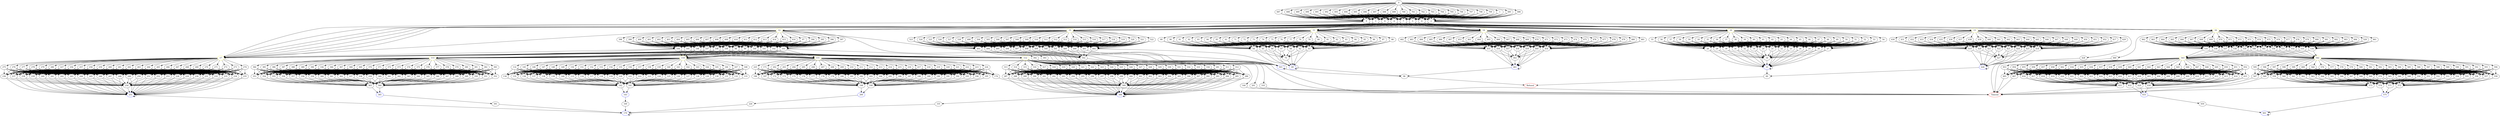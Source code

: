 digraph G {
	0 -> 1;
	0 -> 685;
	0 -> 686;
	0 -> 687;
	0 -> 688;
	0 -> 689;
	0 -> 690;
	0 -> 691;
	0 -> 692;
	0 -> 693;
	0 -> 694;
	0 -> 695;
	0 -> 696;
	0 -> 697;
	0 -> 698;
	0 -> 699;
	0 -> 700;
	0 -> 701;
	0 -> 702;
	0 -> 703;
	0 -> 704;
	0 -> 705;
	0 -> 706;
	0 -> 707;
	0 -> 708;
	0 -> 709;
	1 -> 2;
	1 -> 3;
	1 -> 4;
	1 -> 5;
	1 -> 6;
	1 -> 7;
	1 -> 8;
	1 -> 9;
	2 -> "10";
10 [color=yellow];
	2 -> "11";
11 [color=yellow];
	2 -> "12";
12 [color=yellow];
	2 -> "13";
13 [color=yellow];
	2 -> "14";
14 [color=yellow];
	2 -> "15";
15 [color=yellow];
	2 -> "16";
16 [color=yellow];
	2 -> "17";
17 [color=yellow];
	3 -> "10";
10 [color=yellow];
	3 -> "11";
11 [color=yellow];
	3 -> "12";
12 [color=yellow];
	3 -> "13";
13 [color=yellow];
	3 -> "14";
14 [color=yellow];
	3 -> "15";
15 [color=yellow];
	3 -> "16";
16 [color=yellow];
	3 -> "17";
17 [color=yellow];
	4 -> "10";
10 [color=yellow];
	4 -> "11";
11 [color=yellow];
	4 -> "12";
12 [color=yellow];
	4 -> "13";
13 [color=yellow];
	4 -> "14";
14 [color=yellow];
	4 -> "15";
15 [color=yellow];
	4 -> "16";
16 [color=yellow];
	4 -> "17";
17 [color=yellow];
	5 -> "10";
10 [color=yellow];
	5 -> "11";
11 [color=yellow];
	5 -> "12";
12 [color=yellow];
	5 -> "13";
13 [color=yellow];
	5 -> "14";
14 [color=yellow];
	5 -> "15";
15 [color=yellow];
	5 -> "16";
16 [color=yellow];
	5 -> "17";
17 [color=yellow];
	6 -> "10";
10 [color=yellow];
	6 -> "11";
11 [color=yellow];
	6 -> "12";
12 [color=yellow];
	6 -> "13";
13 [color=yellow];
	6 -> "14";
14 [color=yellow];
	6 -> "15";
15 [color=yellow];
	6 -> "16";
16 [color=yellow];
	6 -> "17";
17 [color=yellow];
	7 -> "10";
10 [color=yellow];
	7 -> "11";
11 [color=yellow];
	7 -> "12";
12 [color=yellow];
	7 -> "13";
13 [color=yellow];
	7 -> "14";
14 [color=yellow];
	7 -> "15";
15 [color=yellow];
	7 -> "16";
16 [color=yellow];
	7 -> "17";
17 [color=yellow];
	8 -> "10";
10 [color=yellow];
	8 -> "11";
11 [color=yellow];
	8 -> "12";
12 [color=yellow];
	8 -> "13";
13 [color=yellow];
	8 -> "14";
14 [color=yellow];
	8 -> "15";
15 [color=yellow];
	8 -> "16";
16 [color=yellow];
	8 -> "17";
17 [color=yellow];
	9 -> "10";
10 [color=yellow];
	9 -> "11";
11 [color=yellow];
	9 -> "12";
12 [color=yellow];
	9 -> "13";
13 [color=yellow];
	9 -> "14";
14 [color=yellow];
	9 -> "15";
15 [color=yellow];
	9 -> "16";
16 [color=yellow];
	9 -> "17";
17 [color=yellow];
	10 -> 18;
	10 -> 35;
	10 -> 36;
	10 -> 37;
	10 -> 38;
	10 -> 39;
	10 -> 40;
	10 -> 41;
	10 -> 42;
	10 -> 43;
	10 -> 44;
	10 -> 45;
	10 -> 46;
	10 -> 47;
	10 -> 48;
	10 -> 49;
	10 -> 50;
	10 -> 51;
	10 -> 52;
	10 -> 53;
	10 -> 54;
	10 -> 55;
	10 -> 56;
	10 -> 57;
	10 -> 58;
	10 -> 59;
	11 -> 61;
	11 -> 71;
	11 -> 72;
	11 -> 73;
	11 -> 74;
	11 -> 75;
	11 -> 76;
	11 -> 77;
	11 -> 78;
	11 -> 79;
	11 -> 80;
	11 -> 81;
	11 -> 82;
	11 -> 83;
	11 -> 84;
	11 -> 85;
	11 -> 86;
	11 -> 87;
	11 -> 88;
	11 -> 89;
	11 -> 90;
	11 -> 91;
	11 -> 92;
	11 -> 93;
	11 -> 94;
	11 -> 95;
	12 -> 97;
	12 -> 392;
	12 -> 393;
	12 -> 394;
	12 -> 395;
	12 -> 396;
	12 -> 397;
	12 -> 398;
	12 -> 399;
	12 -> 400;
	12 -> 401;
	12 -> 402;
	12 -> 403;
	12 -> 404;
	12 -> 405;
	12 -> 406;
	12 -> 407;
	12 -> 408;
	12 -> 409;
	12 -> 410;
	12 -> 411;
	12 -> 412;
	12 -> 413;
	12 -> 414;
	12 -> 415;
	12 -> 416;
	13 -> 417;
	13 -> 428;
	13 -> 429;
	13 -> 430;
	13 -> 431;
	13 -> 432;
	13 -> 433;
	13 -> 434;
	13 -> 435;
	13 -> 436;
	13 -> 437;
	13 -> 438;
	13 -> 439;
	13 -> 440;
	13 -> 441;
	13 -> 442;
	13 -> 443;
	13 -> 444;
	13 -> 445;
	13 -> 446;
	13 -> 447;
	13 -> 448;
	13 -> 449;
	13 -> 450;
	13 -> 451;
	13 -> 452;
	14 -> 453;
	14 -> 463;
	14 -> 464;
	14 -> 465;
	14 -> 466;
	14 -> 467;
	14 -> 468;
	14 -> 469;
	14 -> 470;
	14 -> 471;
	14 -> 472;
	14 -> 473;
	14 -> 474;
	14 -> 475;
	14 -> 476;
	14 -> 477;
	14 -> 478;
	14 -> 479;
	14 -> 480;
	14 -> 481;
	14 -> 482;
	14 -> 483;
	14 -> 484;
	14 -> 485;
	14 -> 486;
	14 -> 487;
	15 -> 488;
	15 -> 504;
	15 -> 505;
	15 -> 506;
	15 -> 507;
	15 -> 508;
	15 -> 509;
	15 -> 510;
	15 -> 511;
	15 -> 512;
	15 -> 513;
	15 -> 514;
	15 -> 515;
	15 -> 516;
	15 -> 517;
	15 -> 518;
	15 -> 519;
	15 -> 520;
	15 -> 521;
	15 -> 522;
	15 -> 523;
	15 -> 524;
	15 -> 525;
	15 -> 526;
	15 -> 527;
	15 -> 528;
	16 -> 529;
	16 -> 660;
	16 -> 661;
	16 -> 662;
	16 -> 663;
	16 -> 664;
	16 -> 665;
	16 -> 666;
	16 -> 667;
	16 -> 668;
	16 -> 669;
	16 -> 670;
	16 -> 671;
	16 -> 672;
	16 -> 673;
	16 -> 674;
	16 -> 675;
	16 -> 676;
	16 -> 677;
	16 -> 678;
	16 -> 679;
	16 -> 680;
	16 -> 681;
	16 -> 682;
	16 -> 683;
	16 -> 684;
	17 -> 227;
	17 -> 256;
	17 -> 257;
	17 -> 258;
	17 -> 259;
	17 -> 260;
	17 -> 261;
	17 -> 262;
	17 -> 263;
	17 -> 264;
	17 -> 265;
	17 -> 266;
	17 -> 267;
	17 -> 268;
	17 -> 269;
	17 -> 270;
	17 -> 271;
	17 -> 272;
	17 -> 273;
	17 -> 274;
	17 -> 275;
	17 -> 276;
	17 -> 277;
	17 -> 278;
	17 -> 279;
	17 -> 280;
	18 -> 19;
	18 -> 20;
	18 -> 21;
	18 -> 22;
	18 -> 23;
	18 -> 24;
	18 -> 25;
	18 -> 26;
	18 -> 27;
	18 -> 28;
	18 -> 29;
	18 -> 30;
	18 -> 31;
	18 -> 32;
	19 -> "33";
33 [color=blue];
	19 -> 34;
	20 -> "33";
33 [color=blue];
	20 -> 34;
	21 -> "33";
33 [color=blue];
	21 -> 34;
	22 -> "33";
33 [color=blue];
	22 -> 34;
	23 -> "33";
33 [color=blue];
	23 -> 34;
	24 -> "33";
33 [color=blue];
	24 -> 34;
	25 -> "33";
33 [color=blue];
	25 -> 34;
	26 -> "33";
33 [color=blue];
	26 -> 34;
	27 -> "33";
33 [color=blue];
	27 -> 34;
	28 -> "33";
33 [color=blue];
	28 -> 34;
	29 -> "33";
33 [color=blue];
	29 -> 34;
	30 -> "33";
33 [color=blue];
	30 -> 34;
	31 -> "33";
33 [color=blue];
	31 -> 34;
	32 -> "33";
33 [color=blue];
	32 -> 34;
	33 -> "33";
33 [color=blue];
	33 -> 60;
	34 -> "33";
33 [color=blue];
	35 -> 19;
	35 -> 20;
	35 -> 21;
	35 -> 22;
	35 -> 23;
	35 -> 24;
	35 -> 25;
	35 -> 26;
	35 -> 27;
	35 -> 28;
	35 -> 29;
	35 -> 30;
	35 -> 31;
	35 -> 32;
	36 -> 19;
	36 -> 20;
	36 -> 21;
	36 -> 22;
	36 -> 23;
	36 -> 24;
	36 -> 25;
	36 -> 26;
	36 -> 27;
	36 -> 28;
	36 -> 29;
	36 -> 30;
	36 -> 31;
	36 -> 32;
	37 -> 19;
	37 -> 20;
	37 -> 21;
	37 -> 22;
	37 -> 23;
	37 -> 24;
	37 -> 25;
	37 -> 26;
	37 -> 27;
	37 -> 28;
	37 -> 29;
	37 -> 30;
	37 -> 31;
	37 -> 32;
	38 -> 19;
	38 -> 20;
	38 -> 21;
	38 -> 22;
	38 -> 23;
	38 -> 24;
	38 -> 25;
	38 -> 26;
	38 -> 27;
	38 -> 28;
	38 -> 29;
	38 -> 30;
	38 -> 31;
	38 -> 32;
	39 -> 19;
	39 -> 20;
	39 -> 21;
	39 -> 22;
	39 -> 23;
	39 -> 24;
	39 -> 25;
	39 -> 26;
	39 -> 27;
	39 -> 28;
	39 -> 29;
	39 -> 30;
	39 -> 31;
	39 -> 32;
	40 -> 19;
	40 -> 20;
	40 -> 21;
	40 -> 22;
	40 -> 23;
	40 -> 24;
	40 -> 25;
	40 -> 26;
	40 -> 27;
	40 -> 28;
	40 -> 29;
	40 -> 30;
	40 -> 31;
	40 -> 32;
	41 -> 19;
	41 -> 20;
	41 -> 21;
	41 -> 22;
	41 -> 23;
	41 -> 24;
	41 -> 25;
	41 -> 26;
	41 -> 27;
	41 -> 28;
	41 -> 29;
	41 -> 30;
	41 -> 31;
	41 -> 32;
	42 -> 19;
	42 -> 20;
	42 -> 21;
	42 -> 22;
	42 -> 23;
	42 -> 24;
	42 -> 25;
	42 -> 26;
	42 -> 27;
	42 -> 28;
	42 -> 29;
	42 -> 30;
	42 -> 31;
	42 -> 32;
	43 -> 19;
	43 -> 20;
	43 -> 21;
	43 -> 22;
	43 -> 23;
	43 -> 24;
	43 -> 25;
	43 -> 26;
	43 -> 27;
	43 -> 28;
	43 -> 29;
	43 -> 30;
	43 -> 31;
	43 -> 32;
	44 -> 19;
	44 -> 20;
	44 -> 21;
	44 -> 22;
	44 -> 23;
	44 -> 24;
	44 -> 25;
	44 -> 26;
	44 -> 27;
	44 -> 28;
	44 -> 29;
	44 -> 30;
	44 -> 31;
	44 -> 32;
	45 -> 19;
	45 -> 20;
	45 -> 21;
	45 -> 22;
	45 -> 23;
	45 -> 24;
	45 -> 25;
	45 -> 26;
	45 -> 27;
	45 -> 28;
	45 -> 29;
	45 -> 30;
	45 -> 31;
	45 -> 32;
	46 -> 19;
	46 -> 20;
	46 -> 21;
	46 -> 22;
	46 -> 23;
	46 -> 24;
	46 -> 25;
	46 -> 26;
	46 -> 27;
	46 -> 28;
	46 -> 29;
	46 -> 30;
	46 -> 31;
	46 -> 32;
	47 -> 19;
	47 -> 20;
	47 -> 21;
	47 -> 22;
	47 -> 23;
	47 -> 24;
	47 -> 25;
	47 -> 26;
	47 -> 27;
	47 -> 28;
	47 -> 29;
	47 -> 30;
	47 -> 31;
	47 -> 32;
	48 -> 19;
	48 -> 20;
	48 -> 21;
	48 -> 22;
	48 -> 23;
	48 -> 24;
	48 -> 25;
	48 -> 26;
	48 -> 27;
	48 -> 28;
	48 -> 29;
	48 -> 30;
	48 -> 31;
	48 -> 32;
	49 -> 19;
	49 -> 20;
	49 -> 21;
	49 -> 22;
	49 -> 23;
	49 -> 24;
	49 -> 25;
	49 -> 26;
	49 -> 27;
	49 -> 28;
	49 -> 29;
	49 -> 30;
	49 -> 31;
	49 -> 32;
	50 -> 19;
	50 -> 20;
	50 -> 21;
	50 -> 22;
	50 -> 23;
	50 -> 24;
	50 -> 25;
	50 -> 26;
	50 -> 27;
	50 -> 28;
	50 -> 29;
	50 -> 30;
	50 -> 31;
	50 -> 32;
	51 -> 19;
	51 -> 20;
	51 -> 21;
	51 -> 22;
	51 -> 23;
	51 -> 24;
	51 -> 25;
	51 -> 26;
	51 -> 27;
	51 -> 28;
	51 -> 29;
	51 -> 30;
	51 -> 31;
	51 -> 32;
	52 -> 19;
	52 -> 20;
	52 -> 21;
	52 -> 22;
	52 -> 23;
	52 -> 24;
	52 -> 25;
	52 -> 26;
	52 -> 27;
	52 -> 28;
	52 -> 29;
	52 -> 30;
	52 -> 31;
	52 -> 32;
	53 -> 19;
	53 -> 20;
	53 -> 21;
	53 -> 22;
	53 -> 23;
	53 -> 24;
	53 -> 25;
	53 -> 26;
	53 -> 27;
	53 -> 28;
	53 -> 29;
	53 -> 30;
	53 -> 31;
	53 -> 32;
	54 -> 19;
	54 -> 20;
	54 -> 21;
	54 -> 22;
	54 -> 23;
	54 -> 24;
	54 -> 25;
	54 -> 26;
	54 -> 27;
	54 -> 28;
	54 -> 29;
	54 -> 30;
	54 -> 31;
	54 -> 32;
	55 -> 19;
	55 -> 20;
	55 -> 21;
	55 -> 22;
	55 -> 23;
	55 -> 24;
	55 -> 25;
	55 -> 26;
	55 -> 27;
	55 -> 28;
	55 -> 29;
	55 -> 30;
	55 -> 31;
	55 -> 32;
	56 -> 19;
	56 -> 20;
	56 -> 21;
	56 -> 22;
	56 -> 23;
	56 -> 24;
	56 -> 25;
	56 -> 26;
	56 -> 27;
	56 -> 28;
	56 -> 29;
	56 -> 30;
	56 -> 31;
	56 -> 32;
	57 -> 19;
	57 -> 20;
	57 -> 21;
	57 -> 22;
	57 -> 23;
	57 -> 24;
	57 -> 25;
	57 -> 26;
	57 -> 27;
	57 -> 28;
	57 -> 29;
	57 -> 30;
	57 -> 31;
	57 -> 32;
	58 -> 19;
	58 -> 20;
	58 -> 21;
	58 -> 22;
	58 -> 23;
	58 -> 24;
	58 -> 25;
	58 -> 26;
	58 -> 27;
	58 -> 28;
	58 -> 29;
	58 -> 30;
	58 -> 31;
	58 -> 32;
	59 -> 19;
	59 -> 20;
	59 -> 21;
	59 -> 22;
	59 -> 23;
	59 -> 24;
	59 -> 25;
	59 -> 26;
	59 -> 27;
	59 -> 28;
	59 -> 29;
	59 -> 30;
	59 -> 31;
	59 -> 32;
	60 -> "Refused";
Refused [color=red];
	61 -> 62;
	61 -> 63;
	61 -> 64;
	61 -> 65;
	61 -> 66;
	61 -> 67;
	61 -> 68;
	62 -> "69";
69 [color=blue];
	62 -> 70;
	63 -> "69";
69 [color=blue];
	63 -> 70;
	64 -> "69";
69 [color=blue];
	64 -> 70;
	65 -> "69";
69 [color=blue];
	65 -> 70;
	66 -> "69";
69 [color=blue];
	66 -> 70;
	67 -> "69";
69 [color=blue];
	67 -> 70;
	68 -> "69";
69 [color=blue];
	68 -> 70;
	69 -> "69";
69 [color=blue];
	69 -> 96;
	70 -> "69";
69 [color=blue];
	71 -> 62;
	71 -> 63;
	71 -> 64;
	71 -> 65;
	71 -> 66;
	71 -> 67;
	71 -> 68;
	72 -> 62;
	72 -> 63;
	72 -> 64;
	72 -> 65;
	72 -> 66;
	72 -> 67;
	72 -> 68;
	73 -> 62;
	73 -> 63;
	73 -> 64;
	73 -> 65;
	73 -> 66;
	73 -> 67;
	73 -> 68;
	74 -> 62;
	74 -> 63;
	74 -> 64;
	74 -> 65;
	74 -> 66;
	74 -> 67;
	74 -> 68;
	75 -> 62;
	75 -> 63;
	75 -> 64;
	75 -> 65;
	75 -> 66;
	75 -> 67;
	75 -> 68;
	76 -> 62;
	76 -> 63;
	76 -> 64;
	76 -> 65;
	76 -> 66;
	76 -> 67;
	76 -> 68;
	77 -> 62;
	77 -> 63;
	77 -> 64;
	77 -> 65;
	77 -> 66;
	77 -> 67;
	77 -> 68;
	78 -> 62;
	78 -> 63;
	78 -> 64;
	78 -> 65;
	78 -> 66;
	78 -> 67;
	78 -> 68;
	79 -> 62;
	79 -> 63;
	79 -> 64;
	79 -> 65;
	79 -> 66;
	79 -> 67;
	79 -> 68;
	80 -> 62;
	80 -> 63;
	80 -> 64;
	80 -> 65;
	80 -> 66;
	80 -> 67;
	80 -> 68;
	81 -> 62;
	81 -> 63;
	81 -> 64;
	81 -> 65;
	81 -> 66;
	81 -> 67;
	81 -> 68;
	82 -> 62;
	82 -> 63;
	82 -> 64;
	82 -> 65;
	82 -> 66;
	82 -> 67;
	82 -> 68;
	83 -> 62;
	83 -> 63;
	83 -> 64;
	83 -> 65;
	83 -> 66;
	83 -> 67;
	83 -> 68;
	84 -> 62;
	84 -> 63;
	84 -> 64;
	84 -> 65;
	84 -> 66;
	84 -> 67;
	84 -> 68;
	85 -> 62;
	85 -> 63;
	85 -> 64;
	85 -> 65;
	85 -> 66;
	85 -> 67;
	85 -> 68;
	86 -> 62;
	86 -> 63;
	86 -> 64;
	86 -> 65;
	86 -> 66;
	86 -> 67;
	86 -> 68;
	87 -> 62;
	87 -> 63;
	87 -> 64;
	87 -> 65;
	87 -> 66;
	87 -> 67;
	87 -> 68;
	88 -> 62;
	88 -> 63;
	88 -> 64;
	88 -> 65;
	88 -> 66;
	88 -> 67;
	88 -> 68;
	89 -> 62;
	89 -> 63;
	89 -> 64;
	89 -> 65;
	89 -> 66;
	89 -> 67;
	89 -> 68;
	90 -> 62;
	90 -> 63;
	90 -> 64;
	90 -> 65;
	90 -> 66;
	90 -> 67;
	90 -> 68;
	91 -> 62;
	91 -> 63;
	91 -> 64;
	91 -> 65;
	91 -> 66;
	91 -> 67;
	91 -> 68;
	92 -> 62;
	92 -> 63;
	92 -> 64;
	92 -> 65;
	92 -> 66;
	92 -> 67;
	92 -> 68;
	93 -> 62;
	93 -> 63;
	93 -> 64;
	93 -> 65;
	93 -> 66;
	93 -> 67;
	93 -> 68;
	94 -> 62;
	94 -> 63;
	94 -> 64;
	94 -> 65;
	94 -> 66;
	94 -> 67;
	94 -> 68;
	95 -> 62;
	95 -> 63;
	95 -> 64;
	95 -> 65;
	95 -> 66;
	95 -> 67;
	95 -> 68;
	96 -> "Refused";
Refused [color=red];
	97 -> 98;
	97 -> 99;
	97 -> 100;
	97 -> 101;
	97 -> 102;
	97 -> 103;
	97 -> 104;
	97 -> 105;
	97 -> 106;
	97 -> 107;
	97 -> 108;
	97 -> 109;
	98 -> "17";
17 [color=yellow];
	98 -> "110";
110 [color=yellow];
	98 -> "111";
111 [color=yellow];
	98 -> "112";
112 [color=yellow];
	98 -> "113";
113 [color=yellow];
	99 -> "17";
17 [color=yellow];
	99 -> "110";
110 [color=yellow];
	99 -> "111";
111 [color=yellow];
	99 -> "112";
112 [color=yellow];
	99 -> "113";
113 [color=yellow];
	100 -> "17";
17 [color=yellow];
	100 -> "110";
110 [color=yellow];
	100 -> "111";
111 [color=yellow];
	100 -> "112";
112 [color=yellow];
	100 -> "113";
113 [color=yellow];
	101 -> "17";
17 [color=yellow];
	101 -> "110";
110 [color=yellow];
	101 -> "111";
111 [color=yellow];
	101 -> "112";
112 [color=yellow];
	101 -> "113";
113 [color=yellow];
	102 -> "17";
17 [color=yellow];
	102 -> "110";
110 [color=yellow];
	102 -> "111";
111 [color=yellow];
	102 -> "112";
112 [color=yellow];
	102 -> "113";
113 [color=yellow];
	103 -> "17";
17 [color=yellow];
	103 -> "110";
110 [color=yellow];
	103 -> "111";
111 [color=yellow];
	103 -> "112";
112 [color=yellow];
	103 -> "113";
113 [color=yellow];
	104 -> "17";
17 [color=yellow];
	104 -> "110";
110 [color=yellow];
	104 -> "111";
111 [color=yellow];
	104 -> "112";
112 [color=yellow];
	104 -> "113";
113 [color=yellow];
	105 -> "17";
17 [color=yellow];
	105 -> "110";
110 [color=yellow];
	105 -> "111";
111 [color=yellow];
	105 -> "112";
112 [color=yellow];
	105 -> "113";
113 [color=yellow];
	106 -> "17";
17 [color=yellow];
	106 -> "110";
110 [color=yellow];
	106 -> "111";
111 [color=yellow];
	106 -> "112";
112 [color=yellow];
	106 -> "113";
113 [color=yellow];
	107 -> "17";
17 [color=yellow];
	107 -> "110";
110 [color=yellow];
	107 -> "111";
111 [color=yellow];
	107 -> "112";
112 [color=yellow];
	107 -> "113";
113 [color=yellow];
	108 -> "17";
17 [color=yellow];
	108 -> "110";
110 [color=yellow];
	108 -> "111";
111 [color=yellow];
	108 -> "112";
112 [color=yellow];
	108 -> "113";
113 [color=yellow];
	109 -> "17";
17 [color=yellow];
	109 -> "110";
110 [color=yellow];
	109 -> "111";
111 [color=yellow];
	109 -> "112";
112 [color=yellow];
	109 -> "113";
113 [color=yellow];
	110 -> 114;
	110 -> 144;
	110 -> 145;
	110 -> 146;
	110 -> 147;
	110 -> 148;
	110 -> 149;
	110 -> 150;
	110 -> 151;
	110 -> 152;
	110 -> 153;
	110 -> 154;
	110 -> 155;
	110 -> 156;
	110 -> 157;
	110 -> 158;
	110 -> 159;
	110 -> 160;
	110 -> 161;
	110 -> 162;
	110 -> 163;
	110 -> 164;
	110 -> 165;
	110 -> 166;
	110 -> 167;
	110 -> 168;
	111 -> 171;
	111 -> 201;
	111 -> 202;
	111 -> 203;
	111 -> 204;
	111 -> 205;
	111 -> 206;
	111 -> 207;
	111 -> 208;
	111 -> 209;
	111 -> 210;
	111 -> 211;
	111 -> 212;
	111 -> 213;
	111 -> 214;
	111 -> 215;
	111 -> 216;
	111 -> 217;
	111 -> 218;
	111 -> 219;
	111 -> 220;
	111 -> 221;
	111 -> 222;
	111 -> 223;
	111 -> 224;
	111 -> 225;
	112 -> 281;
	112 -> 310;
	112 -> 311;
	112 -> 312;
	112 -> 313;
	112 -> 314;
	112 -> 315;
	112 -> 316;
	112 -> 317;
	112 -> 318;
	112 -> 319;
	112 -> 320;
	112 -> 321;
	112 -> 322;
	112 -> 323;
	112 -> 324;
	112 -> 325;
	112 -> 326;
	112 -> 327;
	112 -> 328;
	112 -> 329;
	112 -> 330;
	112 -> 331;
	112 -> 332;
	112 -> 333;
	112 -> 334;
	113 -> 336;
	113 -> 366;
	113 -> 367;
	113 -> 368;
	113 -> 369;
	113 -> 370;
	113 -> 371;
	113 -> 372;
	113 -> 373;
	113 -> 374;
	113 -> 375;
	113 -> 376;
	113 -> 377;
	113 -> 378;
	113 -> 379;
	113 -> 380;
	113 -> 381;
	113 -> 382;
	113 -> 383;
	113 -> 384;
	113 -> 385;
	113 -> 386;
	113 -> 387;
	113 -> 388;
	113 -> 389;
	113 -> 390;
	114 -> 115;
	114 -> 116;
	114 -> 117;
	114 -> 118;
	114 -> 119;
	114 -> 120;
	114 -> 121;
	114 -> 122;
	114 -> 123;
	114 -> 124;
	114 -> 125;
	114 -> 126;
	114 -> 127;
	114 -> 128;
	114 -> 129;
	114 -> 130;
	114 -> 131;
	114 -> 132;
	114 -> 133;
	114 -> 134;
	114 -> 135;
	114 -> 136;
	114 -> 137;
	114 -> 138;
	114 -> 139;
	114 -> 140;
	115 -> 141;
	115 -> 142;
	116 -> 141;
	116 -> 142;
	117 -> 141;
	117 -> 142;
	118 -> 141;
	118 -> 142;
	119 -> 141;
	119 -> 142;
	120 -> 141;
	120 -> 142;
	121 -> 141;
	121 -> 142;
	122 -> 141;
	122 -> 142;
	123 -> 141;
	123 -> 142;
	124 -> 141;
	124 -> 142;
	125 -> 141;
	125 -> 142;
	126 -> 141;
	126 -> 142;
	127 -> 141;
	127 -> 142;
	128 -> 141;
	128 -> 142;
	129 -> 141;
	129 -> 142;
	130 -> 141;
	130 -> 142;
	131 -> 141;
	131 -> 142;
	132 -> 141;
	132 -> 142;
	133 -> 141;
	133 -> 142;
	134 -> 141;
	134 -> 142;
	135 -> 141;
	135 -> 142;
	136 -> 141;
	136 -> 142;
	137 -> 141;
	137 -> 142;
	138 -> 141;
	138 -> 142;
	139 -> 141;
	139 -> 142;
	140 -> 141;
	140 -> 142;
	141 -> "143";
143 [color=blue];
	142 -> "143";
143 [color=blue];
	143 -> 169;
	144 -> "Timeout";
Timeout [color=red];
	145 -> 115;
	145 -> 116;
	145 -> 117;
	145 -> 118;
	145 -> 119;
	145 -> 120;
	145 -> 121;
	145 -> 122;
	145 -> 123;
	145 -> 124;
	145 -> 125;
	145 -> 126;
	145 -> 127;
	145 -> 128;
	145 -> 129;
	145 -> 130;
	145 -> 131;
	145 -> 132;
	145 -> 133;
	145 -> 134;
	145 -> 135;
	145 -> 136;
	145 -> 137;
	145 -> 138;
	145 -> 139;
	145 -> 140;
	146 -> 115;
	146 -> 116;
	146 -> 117;
	146 -> 118;
	146 -> 119;
	146 -> 120;
	146 -> 121;
	146 -> 122;
	146 -> 123;
	146 -> 124;
	146 -> 125;
	146 -> 126;
	146 -> 127;
	146 -> 128;
	146 -> 129;
	146 -> 130;
	146 -> 131;
	146 -> 132;
	146 -> 133;
	146 -> 134;
	146 -> 135;
	146 -> 136;
	146 -> 137;
	146 -> 138;
	146 -> 139;
	146 -> 140;
	147 -> 115;
	147 -> 116;
	147 -> 117;
	147 -> 118;
	147 -> 119;
	147 -> 120;
	147 -> 121;
	147 -> 122;
	147 -> 123;
	147 -> 124;
	147 -> 125;
	147 -> 126;
	147 -> 127;
	147 -> 128;
	147 -> 129;
	147 -> 130;
	147 -> 131;
	147 -> 132;
	147 -> 133;
	147 -> 134;
	147 -> 135;
	147 -> 136;
	147 -> 137;
	147 -> 138;
	147 -> 139;
	147 -> 140;
	148 -> 115;
	148 -> 116;
	148 -> 117;
	148 -> 118;
	148 -> 119;
	148 -> 120;
	148 -> 121;
	148 -> 122;
	148 -> 123;
	148 -> 124;
	148 -> 125;
	148 -> 126;
	148 -> 127;
	148 -> 128;
	148 -> 129;
	148 -> 130;
	148 -> 131;
	148 -> 132;
	148 -> 133;
	148 -> 134;
	148 -> 135;
	148 -> 136;
	148 -> 137;
	148 -> 138;
	148 -> 139;
	148 -> 140;
	149 -> 115;
	149 -> 116;
	149 -> 117;
	149 -> 118;
	149 -> 119;
	149 -> 120;
	149 -> 121;
	149 -> 122;
	149 -> 123;
	149 -> 124;
	149 -> 125;
	149 -> 126;
	149 -> 127;
	149 -> 128;
	149 -> 129;
	149 -> 130;
	149 -> 131;
	149 -> 132;
	149 -> 133;
	149 -> 134;
	149 -> 135;
	149 -> 136;
	149 -> 137;
	149 -> 138;
	149 -> 139;
	149 -> 140;
	150 -> 115;
	150 -> 116;
	150 -> 117;
	150 -> 118;
	150 -> 119;
	150 -> 120;
	150 -> 121;
	150 -> 122;
	150 -> 123;
	150 -> 124;
	150 -> 125;
	150 -> 126;
	150 -> 127;
	150 -> 128;
	150 -> 129;
	150 -> 130;
	150 -> 131;
	150 -> 132;
	150 -> 133;
	150 -> 134;
	150 -> 135;
	150 -> 136;
	150 -> 137;
	150 -> 138;
	150 -> 139;
	150 -> 140;
	151 -> 115;
	151 -> 116;
	151 -> 117;
	151 -> 118;
	151 -> 119;
	151 -> 120;
	151 -> 121;
	151 -> 122;
	151 -> 123;
	151 -> 124;
	151 -> 125;
	151 -> 126;
	151 -> 127;
	151 -> 128;
	151 -> 129;
	151 -> 130;
	151 -> 131;
	151 -> 132;
	151 -> 133;
	151 -> 134;
	151 -> 135;
	151 -> 136;
	151 -> 137;
	151 -> 138;
	151 -> 139;
	151 -> 140;
	152 -> 115;
	152 -> 116;
	152 -> 117;
	152 -> 118;
	152 -> 119;
	152 -> 120;
	152 -> 121;
	152 -> 122;
	152 -> 123;
	152 -> 124;
	152 -> 125;
	152 -> 126;
	152 -> 127;
	152 -> 128;
	152 -> 129;
	152 -> 130;
	152 -> 131;
	152 -> 132;
	152 -> 133;
	152 -> 134;
	152 -> 135;
	152 -> 136;
	152 -> 137;
	152 -> 138;
	152 -> 139;
	152 -> 140;
	153 -> 115;
	153 -> 116;
	153 -> 117;
	153 -> 118;
	153 -> 119;
	153 -> 120;
	153 -> 121;
	153 -> 122;
	153 -> 123;
	153 -> 124;
	153 -> 125;
	153 -> 126;
	153 -> 127;
	153 -> 128;
	153 -> 129;
	153 -> 130;
	153 -> 131;
	153 -> 132;
	153 -> 133;
	153 -> 134;
	153 -> 135;
	153 -> 136;
	153 -> 137;
	153 -> 138;
	153 -> 139;
	153 -> 140;
	154 -> 115;
	154 -> 116;
	154 -> 117;
	154 -> 118;
	154 -> 119;
	154 -> 120;
	154 -> 121;
	154 -> 122;
	154 -> 123;
	154 -> 124;
	154 -> 125;
	154 -> 126;
	154 -> 127;
	154 -> 128;
	154 -> 129;
	154 -> 130;
	154 -> 131;
	154 -> 132;
	154 -> 133;
	154 -> 134;
	154 -> 135;
	154 -> 136;
	154 -> 137;
	154 -> 138;
	154 -> 139;
	154 -> 140;
	155 -> 115;
	155 -> 116;
	155 -> 117;
	155 -> 118;
	155 -> 119;
	155 -> 120;
	155 -> 121;
	155 -> 122;
	155 -> 123;
	155 -> 124;
	155 -> 125;
	155 -> 126;
	155 -> 127;
	155 -> 128;
	155 -> 129;
	155 -> 130;
	155 -> 131;
	155 -> 132;
	155 -> 133;
	155 -> 134;
	155 -> 135;
	155 -> 136;
	155 -> 137;
	155 -> 138;
	155 -> 139;
	155 -> 140;
	156 -> 115;
	156 -> 116;
	156 -> 117;
	156 -> 118;
	156 -> 119;
	156 -> 120;
	156 -> 121;
	156 -> 122;
	156 -> 123;
	156 -> 124;
	156 -> 125;
	156 -> 126;
	156 -> 127;
	156 -> 128;
	156 -> 129;
	156 -> 130;
	156 -> 131;
	156 -> 132;
	156 -> 133;
	156 -> 134;
	156 -> 135;
	156 -> 136;
	156 -> 137;
	156 -> 138;
	156 -> 139;
	156 -> 140;
	157 -> 115;
	157 -> 116;
	157 -> 117;
	157 -> 118;
	157 -> 119;
	157 -> 120;
	157 -> 121;
	157 -> 122;
	157 -> 123;
	157 -> 124;
	157 -> 125;
	157 -> 126;
	157 -> 127;
	157 -> 128;
	157 -> 129;
	157 -> 130;
	157 -> 131;
	157 -> 132;
	157 -> 133;
	157 -> 134;
	157 -> 135;
	157 -> 136;
	157 -> 137;
	157 -> 138;
	157 -> 139;
	157 -> 140;
	158 -> 115;
	158 -> 116;
	158 -> 117;
	158 -> 118;
	158 -> 119;
	158 -> 120;
	158 -> 121;
	158 -> 122;
	158 -> 123;
	158 -> 124;
	158 -> 125;
	158 -> 126;
	158 -> 127;
	158 -> 128;
	158 -> 129;
	158 -> 130;
	158 -> 131;
	158 -> 132;
	158 -> 133;
	158 -> 134;
	158 -> 135;
	158 -> 136;
	158 -> 137;
	158 -> 138;
	158 -> 139;
	158 -> 140;
	159 -> 115;
	159 -> 116;
	159 -> 117;
	159 -> 118;
	159 -> 119;
	159 -> 120;
	159 -> 121;
	159 -> 122;
	159 -> 123;
	159 -> 124;
	159 -> 125;
	159 -> 126;
	159 -> 127;
	159 -> 128;
	159 -> 129;
	159 -> 130;
	159 -> 131;
	159 -> 132;
	159 -> 133;
	159 -> 134;
	159 -> 135;
	159 -> 136;
	159 -> 137;
	159 -> 138;
	159 -> 139;
	159 -> 140;
	160 -> 115;
	160 -> 116;
	160 -> 117;
	160 -> 118;
	160 -> 119;
	160 -> 120;
	160 -> 121;
	160 -> 122;
	160 -> 123;
	160 -> 124;
	160 -> 125;
	160 -> 126;
	160 -> 127;
	160 -> 128;
	160 -> 129;
	160 -> 130;
	160 -> 131;
	160 -> 132;
	160 -> 133;
	160 -> 134;
	160 -> 135;
	160 -> 136;
	160 -> 137;
	160 -> 138;
	160 -> 139;
	160 -> 140;
	161 -> 115;
	161 -> 116;
	161 -> 117;
	161 -> 118;
	161 -> 119;
	161 -> 120;
	161 -> 121;
	161 -> 122;
	161 -> 123;
	161 -> 124;
	161 -> 125;
	161 -> 126;
	161 -> 127;
	161 -> 128;
	161 -> 129;
	161 -> 130;
	161 -> 131;
	161 -> 132;
	161 -> 133;
	161 -> 134;
	161 -> 135;
	161 -> 136;
	161 -> 137;
	161 -> 138;
	161 -> 139;
	161 -> 140;
	162 -> 115;
	162 -> 116;
	162 -> 117;
	162 -> 118;
	162 -> 119;
	162 -> 120;
	162 -> 121;
	162 -> 122;
	162 -> 123;
	162 -> 124;
	162 -> 125;
	162 -> 126;
	162 -> 127;
	162 -> 128;
	162 -> 129;
	162 -> 130;
	162 -> 131;
	162 -> 132;
	162 -> 133;
	162 -> 134;
	162 -> 135;
	162 -> 136;
	162 -> 137;
	162 -> 138;
	162 -> 139;
	162 -> 140;
	163 -> 115;
	163 -> 116;
	163 -> 117;
	163 -> 118;
	163 -> 119;
	163 -> 120;
	163 -> 121;
	163 -> 122;
	163 -> 123;
	163 -> 124;
	163 -> 125;
	163 -> 126;
	163 -> 127;
	163 -> 128;
	163 -> 129;
	163 -> 130;
	163 -> 131;
	163 -> 132;
	163 -> 133;
	163 -> 134;
	163 -> 135;
	163 -> 136;
	163 -> 137;
	163 -> 138;
	163 -> 139;
	163 -> 140;
	164 -> 115;
	164 -> 116;
	164 -> 117;
	164 -> 118;
	164 -> 119;
	164 -> 120;
	164 -> 121;
	164 -> 122;
	164 -> 123;
	164 -> 124;
	164 -> 125;
	164 -> 126;
	164 -> 127;
	164 -> 128;
	164 -> 129;
	164 -> 130;
	164 -> 131;
	164 -> 132;
	164 -> 133;
	164 -> 134;
	164 -> 135;
	164 -> 136;
	164 -> 137;
	164 -> 138;
	164 -> 139;
	164 -> 140;
	165 -> 115;
	165 -> 116;
	165 -> 117;
	165 -> 118;
	165 -> 119;
	165 -> 120;
	165 -> 121;
	165 -> 122;
	165 -> 123;
	165 -> 124;
	165 -> 125;
	165 -> 126;
	165 -> 127;
	165 -> 128;
	165 -> 129;
	165 -> 130;
	165 -> 131;
	165 -> 132;
	165 -> 133;
	165 -> 134;
	165 -> 135;
	165 -> 136;
	165 -> 137;
	165 -> 138;
	165 -> 139;
	165 -> 140;
	166 -> 115;
	166 -> 116;
	166 -> 117;
	166 -> 118;
	166 -> 119;
	166 -> 120;
	166 -> 121;
	166 -> 122;
	166 -> 123;
	166 -> 124;
	166 -> 125;
	166 -> 126;
	166 -> 127;
	166 -> 128;
	166 -> 129;
	166 -> 130;
	166 -> 131;
	166 -> 132;
	166 -> 133;
	166 -> 134;
	166 -> 135;
	166 -> 136;
	166 -> 137;
	166 -> 138;
	166 -> 139;
	166 -> 140;
	167 -> 115;
	167 -> 116;
	167 -> 117;
	167 -> 118;
	167 -> 119;
	167 -> 120;
	167 -> 121;
	167 -> 122;
	167 -> 123;
	167 -> 124;
	167 -> 125;
	167 -> 126;
	167 -> 127;
	167 -> 128;
	167 -> 129;
	167 -> 130;
	167 -> 131;
	167 -> 132;
	167 -> 133;
	167 -> 134;
	167 -> 135;
	167 -> 136;
	167 -> 137;
	167 -> 138;
	167 -> 139;
	167 -> 140;
	168 -> 115;
	168 -> 116;
	168 -> 117;
	168 -> 118;
	168 -> 119;
	168 -> 120;
	168 -> 121;
	168 -> 122;
	168 -> 123;
	168 -> 124;
	168 -> 125;
	168 -> 126;
	168 -> 127;
	168 -> 128;
	168 -> 129;
	168 -> 130;
	168 -> 131;
	168 -> 132;
	168 -> 133;
	168 -> 134;
	168 -> 135;
	168 -> 136;
	168 -> 137;
	168 -> 138;
	168 -> 139;
	168 -> 140;
	169 -> "170";
170 [color=blue];
	170 -> "170";
170 [color=blue];
	171 -> 172;
	171 -> 173;
	171 -> 174;
	171 -> 175;
	171 -> 176;
	171 -> 177;
	171 -> 178;
	171 -> 179;
	171 -> 180;
	171 -> 181;
	171 -> 182;
	171 -> 183;
	171 -> 184;
	171 -> 185;
	171 -> 186;
	171 -> 187;
	171 -> 188;
	171 -> 189;
	171 -> 190;
	171 -> 191;
	171 -> 192;
	171 -> 193;
	171 -> 194;
	171 -> 195;
	171 -> 196;
	171 -> 197;
	172 -> 198;
	172 -> 199;
	173 -> 198;
	173 -> 199;
	174 -> "Timeout";
Timeout [color=red];
	175 -> 198;
	175 -> 199;
	176 -> 198;
	176 -> 199;
	177 -> 198;
	177 -> 199;
	178 -> 198;
	178 -> 199;
	179 -> 198;
	179 -> 199;
	180 -> 198;
	180 -> 199;
	181 -> 198;
	181 -> 199;
	182 -> 198;
	182 -> 199;
	183 -> 198;
	183 -> 199;
	184 -> 198;
	184 -> 199;
	185 -> 198;
	185 -> 199;
	186 -> 198;
	186 -> 199;
	187 -> 198;
	187 -> 199;
	188 -> 198;
	188 -> 199;
	189 -> 198;
	189 -> 199;
	190 -> 198;
	190 -> 199;
	191 -> 198;
	191 -> 199;
	192 -> 198;
	192 -> 199;
	193 -> 198;
	193 -> 199;
	194 -> 198;
	194 -> 199;
	195 -> 198;
	195 -> 199;
	196 -> 198;
	196 -> 199;
	197 -> 198;
	197 -> 199;
	198 -> "200";
200 [color=blue];
	199 -> "200";
200 [color=blue];
	200 -> 226;
	201 -> "Timeout";
Timeout [color=red];
	202 -> 172;
	202 -> 173;
	202 -> 174;
	202 -> 175;
	202 -> 176;
	202 -> 177;
	202 -> 178;
	202 -> 179;
	202 -> 180;
	202 -> 181;
	202 -> 182;
	202 -> 183;
	202 -> 184;
	202 -> 185;
	202 -> 186;
	202 -> 187;
	202 -> 188;
	202 -> 189;
	202 -> 190;
	202 -> 191;
	202 -> 192;
	202 -> 193;
	202 -> 194;
	202 -> 195;
	202 -> 196;
	202 -> 197;
	203 -> 172;
	203 -> 173;
	203 -> 174;
	203 -> 175;
	203 -> 176;
	203 -> 177;
	203 -> 178;
	203 -> 179;
	203 -> 180;
	203 -> 181;
	203 -> 182;
	203 -> 183;
	203 -> 184;
	203 -> 185;
	203 -> 186;
	203 -> 187;
	203 -> 188;
	203 -> 189;
	203 -> 190;
	203 -> 191;
	203 -> 192;
	203 -> 193;
	203 -> 194;
	203 -> 195;
	203 -> 196;
	203 -> 197;
	204 -> 172;
	204 -> 173;
	204 -> 174;
	204 -> 175;
	204 -> 176;
	204 -> 177;
	204 -> 178;
	204 -> 179;
	204 -> 180;
	204 -> 181;
	204 -> 182;
	204 -> 183;
	204 -> 184;
	204 -> 185;
	204 -> 186;
	204 -> 187;
	204 -> 188;
	204 -> 189;
	204 -> 190;
	204 -> 191;
	204 -> 192;
	204 -> 193;
	204 -> 194;
	204 -> 195;
	204 -> 196;
	204 -> 197;
	205 -> 172;
	205 -> 173;
	205 -> 174;
	205 -> 175;
	205 -> 176;
	205 -> 177;
	205 -> 178;
	205 -> 179;
	205 -> 180;
	205 -> 181;
	205 -> 182;
	205 -> 183;
	205 -> 184;
	205 -> 185;
	205 -> 186;
	205 -> 187;
	205 -> 188;
	205 -> 189;
	205 -> 190;
	205 -> 191;
	205 -> 192;
	205 -> 193;
	205 -> 194;
	205 -> 195;
	205 -> 196;
	205 -> 197;
	206 -> 172;
	206 -> 173;
	206 -> 174;
	206 -> 175;
	206 -> 176;
	206 -> 177;
	206 -> 178;
	206 -> 179;
	206 -> 180;
	206 -> 181;
	206 -> 182;
	206 -> 183;
	206 -> 184;
	206 -> 185;
	206 -> 186;
	206 -> 187;
	206 -> 188;
	206 -> 189;
	206 -> 190;
	206 -> 191;
	206 -> 192;
	206 -> 193;
	206 -> 194;
	206 -> 195;
	206 -> 196;
	206 -> 197;
	207 -> 172;
	207 -> 173;
	207 -> 174;
	207 -> 175;
	207 -> 176;
	207 -> 177;
	207 -> 178;
	207 -> 179;
	207 -> 180;
	207 -> 181;
	207 -> 182;
	207 -> 183;
	207 -> 184;
	207 -> 185;
	207 -> 186;
	207 -> 187;
	207 -> 188;
	207 -> 189;
	207 -> 190;
	207 -> 191;
	207 -> 192;
	207 -> 193;
	207 -> 194;
	207 -> 195;
	207 -> 196;
	207 -> 197;
	208 -> 172;
	208 -> 173;
	208 -> 174;
	208 -> 175;
	208 -> 176;
	208 -> 177;
	208 -> 178;
	208 -> 179;
	208 -> 180;
	208 -> 181;
	208 -> 182;
	208 -> 183;
	208 -> 184;
	208 -> 185;
	208 -> 186;
	208 -> 187;
	208 -> 188;
	208 -> 189;
	208 -> 190;
	208 -> 191;
	208 -> 192;
	208 -> 193;
	208 -> 194;
	208 -> 195;
	208 -> 196;
	208 -> 197;
	209 -> 172;
	209 -> 173;
	209 -> 174;
	209 -> 175;
	209 -> 176;
	209 -> 177;
	209 -> 178;
	209 -> 179;
	209 -> 180;
	209 -> 181;
	209 -> 182;
	209 -> 183;
	209 -> 184;
	209 -> 185;
	209 -> 186;
	209 -> 187;
	209 -> 188;
	209 -> 189;
	209 -> 190;
	209 -> 191;
	209 -> 192;
	209 -> 193;
	209 -> 194;
	209 -> 195;
	209 -> 196;
	209 -> 197;
	210 -> 172;
	210 -> 173;
	210 -> 174;
	210 -> 175;
	210 -> 176;
	210 -> 177;
	210 -> 178;
	210 -> 179;
	210 -> 180;
	210 -> 181;
	210 -> 182;
	210 -> 183;
	210 -> 184;
	210 -> 185;
	210 -> 186;
	210 -> 187;
	210 -> 188;
	210 -> 189;
	210 -> 190;
	210 -> 191;
	210 -> 192;
	210 -> 193;
	210 -> 194;
	210 -> 195;
	210 -> 196;
	210 -> 197;
	211 -> 172;
	211 -> 173;
	211 -> 174;
	211 -> 175;
	211 -> 176;
	211 -> 177;
	211 -> 178;
	211 -> 179;
	211 -> 180;
	211 -> 181;
	211 -> 182;
	211 -> 183;
	211 -> 184;
	211 -> 185;
	211 -> 186;
	211 -> 187;
	211 -> 188;
	211 -> 189;
	211 -> 190;
	211 -> 191;
	211 -> 192;
	211 -> 193;
	211 -> 194;
	211 -> 195;
	211 -> 196;
	211 -> 197;
	212 -> 172;
	212 -> 173;
	212 -> 174;
	212 -> 175;
	212 -> 176;
	212 -> 177;
	212 -> 178;
	212 -> 179;
	212 -> 180;
	212 -> 181;
	212 -> 182;
	212 -> 183;
	212 -> 184;
	212 -> 185;
	212 -> 186;
	212 -> 187;
	212 -> 188;
	212 -> 189;
	212 -> 190;
	212 -> 191;
	212 -> 192;
	212 -> 193;
	212 -> 194;
	212 -> 195;
	212 -> 196;
	212 -> 197;
	213 -> 172;
	213 -> 173;
	213 -> 174;
	213 -> 175;
	213 -> 176;
	213 -> 177;
	213 -> 178;
	213 -> 179;
	213 -> 180;
	213 -> 181;
	213 -> 182;
	213 -> 183;
	213 -> 184;
	213 -> 185;
	213 -> 186;
	213 -> 187;
	213 -> 188;
	213 -> 189;
	213 -> 190;
	213 -> 191;
	213 -> 192;
	213 -> 193;
	213 -> 194;
	213 -> 195;
	213 -> 196;
	213 -> 197;
	214 -> 172;
	214 -> 173;
	214 -> 174;
	214 -> 175;
	214 -> 176;
	214 -> 177;
	214 -> 178;
	214 -> 179;
	214 -> 180;
	214 -> 181;
	214 -> 182;
	214 -> 183;
	214 -> 184;
	214 -> 185;
	214 -> 186;
	214 -> 187;
	214 -> 188;
	214 -> 189;
	214 -> 190;
	214 -> 191;
	214 -> 192;
	214 -> 193;
	214 -> 194;
	214 -> 195;
	214 -> 196;
	214 -> 197;
	215 -> 172;
	215 -> 173;
	215 -> 174;
	215 -> 175;
	215 -> 176;
	215 -> 177;
	215 -> 178;
	215 -> 179;
	215 -> 180;
	215 -> 181;
	215 -> 182;
	215 -> 183;
	215 -> 184;
	215 -> 185;
	215 -> 186;
	215 -> 187;
	215 -> 188;
	215 -> 189;
	215 -> 190;
	215 -> 191;
	215 -> 192;
	215 -> 193;
	215 -> 194;
	215 -> 195;
	215 -> 196;
	215 -> 197;
	216 -> 172;
	216 -> 173;
	216 -> 174;
	216 -> 175;
	216 -> 176;
	216 -> 177;
	216 -> 178;
	216 -> 179;
	216 -> 180;
	216 -> 181;
	216 -> 182;
	216 -> 183;
	216 -> 184;
	216 -> 185;
	216 -> 186;
	216 -> 187;
	216 -> 188;
	216 -> 189;
	216 -> 190;
	216 -> 191;
	216 -> 192;
	216 -> 193;
	216 -> 194;
	216 -> 195;
	216 -> 196;
	216 -> 197;
	217 -> 172;
	217 -> 173;
	217 -> 174;
	217 -> 175;
	217 -> 176;
	217 -> 177;
	217 -> 178;
	217 -> 179;
	217 -> 180;
	217 -> 181;
	217 -> 182;
	217 -> 183;
	217 -> 184;
	217 -> 185;
	217 -> 186;
	217 -> 187;
	217 -> 188;
	217 -> 189;
	217 -> 190;
	217 -> 191;
	217 -> 192;
	217 -> 193;
	217 -> 194;
	217 -> 195;
	217 -> 196;
	217 -> 197;
	218 -> 172;
	218 -> 173;
	218 -> 174;
	218 -> 175;
	218 -> 176;
	218 -> 177;
	218 -> 178;
	218 -> 179;
	218 -> 180;
	218 -> 181;
	218 -> 182;
	218 -> 183;
	218 -> 184;
	218 -> 185;
	218 -> 186;
	218 -> 187;
	218 -> 188;
	218 -> 189;
	218 -> 190;
	218 -> 191;
	218 -> 192;
	218 -> 193;
	218 -> 194;
	218 -> 195;
	218 -> 196;
	218 -> 197;
	219 -> 172;
	219 -> 173;
	219 -> 174;
	219 -> 175;
	219 -> 176;
	219 -> 177;
	219 -> 178;
	219 -> 179;
	219 -> 180;
	219 -> 181;
	219 -> 182;
	219 -> 183;
	219 -> 184;
	219 -> 185;
	219 -> 186;
	219 -> 187;
	219 -> 188;
	219 -> 189;
	219 -> 190;
	219 -> 191;
	219 -> 192;
	219 -> 193;
	219 -> 194;
	219 -> 195;
	219 -> 196;
	219 -> 197;
	220 -> 172;
	220 -> 173;
	220 -> 174;
	220 -> 175;
	220 -> 176;
	220 -> 177;
	220 -> 178;
	220 -> 179;
	220 -> 180;
	220 -> 181;
	220 -> 182;
	220 -> 183;
	220 -> 184;
	220 -> 185;
	220 -> 186;
	220 -> 187;
	220 -> 188;
	220 -> 189;
	220 -> 190;
	220 -> 191;
	220 -> 192;
	220 -> 193;
	220 -> 194;
	220 -> 195;
	220 -> 196;
	220 -> 197;
	221 -> 172;
	221 -> 173;
	221 -> 174;
	221 -> 175;
	221 -> 176;
	221 -> 177;
	221 -> 178;
	221 -> 179;
	221 -> 180;
	221 -> 181;
	221 -> 182;
	221 -> 183;
	221 -> 184;
	221 -> 185;
	221 -> 186;
	221 -> 187;
	221 -> 188;
	221 -> 189;
	221 -> 190;
	221 -> 191;
	221 -> 192;
	221 -> 193;
	221 -> 194;
	221 -> 195;
	221 -> 196;
	221 -> 197;
	222 -> 172;
	222 -> 173;
	222 -> 174;
	222 -> 175;
	222 -> 176;
	222 -> 177;
	222 -> 178;
	222 -> 179;
	222 -> 180;
	222 -> 181;
	222 -> 182;
	222 -> 183;
	222 -> 184;
	222 -> 185;
	222 -> 186;
	222 -> 187;
	222 -> 188;
	222 -> 189;
	222 -> 190;
	222 -> 191;
	222 -> 192;
	222 -> 193;
	222 -> 194;
	222 -> 195;
	222 -> 196;
	222 -> 197;
	223 -> 172;
	223 -> 173;
	223 -> 174;
	223 -> 175;
	223 -> 176;
	223 -> 177;
	223 -> 178;
	223 -> 179;
	223 -> 180;
	223 -> 181;
	223 -> 182;
	223 -> 183;
	223 -> 184;
	223 -> 185;
	223 -> 186;
	223 -> 187;
	223 -> 188;
	223 -> 189;
	223 -> 190;
	223 -> 191;
	223 -> 192;
	223 -> 193;
	223 -> 194;
	223 -> 195;
	223 -> 196;
	223 -> 197;
	224 -> 172;
	224 -> 173;
	224 -> 174;
	224 -> 175;
	224 -> 176;
	224 -> 177;
	224 -> 178;
	224 -> 179;
	224 -> 180;
	224 -> 181;
	224 -> 182;
	224 -> 183;
	224 -> 184;
	224 -> 185;
	224 -> 186;
	224 -> 187;
	224 -> 188;
	224 -> 189;
	224 -> 190;
	224 -> 191;
	224 -> 192;
	224 -> 193;
	224 -> 194;
	224 -> 195;
	224 -> 196;
	224 -> 197;
	225 -> 172;
	225 -> 173;
	225 -> 174;
	225 -> 175;
	225 -> 176;
	225 -> 177;
	225 -> 178;
	225 -> 179;
	225 -> 180;
	225 -> 181;
	225 -> 182;
	225 -> 183;
	225 -> 184;
	225 -> 185;
	225 -> 186;
	225 -> 187;
	225 -> 188;
	225 -> 189;
	225 -> 190;
	225 -> 191;
	225 -> 192;
	225 -> 193;
	225 -> 194;
	225 -> 195;
	225 -> 196;
	225 -> 197;
	226 -> "170";
170 [color=blue];
	227 -> 228;
	227 -> 229;
	227 -> 230;
	227 -> 231;
	227 -> 232;
	227 -> 233;
	227 -> 234;
	227 -> 235;
	227 -> 236;
	227 -> 237;
	227 -> 238;
	227 -> 239;
	227 -> 240;
	227 -> 241;
	227 -> 242;
	227 -> 243;
	227 -> 244;
	227 -> 245;
	227 -> 246;
	227 -> 247;
	227 -> 248;
	227 -> 249;
	227 -> 250;
	227 -> 251;
	227 -> 252;
	227 -> 253;
	228 -> 254;
	228 -> "255";
255 [color=blue];
	229 -> 254;
	229 -> "255";
255 [color=blue];
	230 -> 254;
	230 -> "255";
255 [color=blue];
	231 -> 254;
	231 -> "255";
255 [color=blue];
	232 -> 254;
	232 -> "255";
255 [color=blue];
	233 -> 254;
	233 -> "255";
255 [color=blue];
	234 -> 254;
	234 -> "255";
255 [color=blue];
	235 -> 254;
	235 -> "255";
255 [color=blue];
	236 -> 254;
	236 -> "255";
255 [color=blue];
	237 -> 254;
	237 -> "255";
255 [color=blue];
	238 -> 254;
	238 -> "255";
255 [color=blue];
	239 -> 254;
	239 -> "255";
255 [color=blue];
	240 -> 254;
	240 -> "255";
255 [color=blue];
	241 -> 254;
	241 -> "255";
255 [color=blue];
	242 -> 254;
	242 -> "255";
255 [color=blue];
	243 -> 254;
	243 -> "255";
255 [color=blue];
	244 -> 254;
	244 -> "255";
255 [color=blue];
	245 -> 254;
	245 -> "255";
255 [color=blue];
	246 -> 254;
	246 -> "255";
255 [color=blue];
	247 -> 254;
	247 -> "255";
255 [color=blue];
	248 -> 254;
	248 -> "255";
255 [color=blue];
	249 -> 254;
	249 -> "255";
255 [color=blue];
	250 -> 254;
	250 -> "255";
255 [color=blue];
	251 -> 254;
	251 -> "255";
255 [color=blue];
	252 -> 254;
	252 -> "255";
255 [color=blue];
	253 -> 254;
	253 -> "255";
255 [color=blue];
	254 -> "255";
255 [color=blue];
	255 -> "170";
170 [color=blue];
	255 -> "255";
255 [color=blue];
	256 -> 228;
	256 -> 229;
	256 -> 230;
	256 -> 231;
	256 -> 232;
	256 -> 233;
	256 -> 234;
	256 -> 235;
	256 -> 236;
	256 -> 237;
	256 -> 238;
	256 -> 239;
	256 -> 240;
	256 -> 241;
	256 -> 242;
	256 -> 243;
	256 -> 244;
	256 -> 245;
	256 -> 246;
	256 -> 247;
	256 -> 248;
	256 -> 249;
	256 -> 250;
	256 -> 251;
	256 -> 252;
	256 -> 253;
	257 -> 228;
	257 -> 229;
	257 -> 230;
	257 -> 231;
	257 -> 232;
	257 -> 233;
	257 -> 234;
	257 -> 235;
	257 -> 236;
	257 -> 237;
	257 -> 238;
	257 -> 239;
	257 -> 240;
	257 -> 241;
	257 -> 242;
	257 -> 243;
	257 -> 244;
	257 -> 245;
	257 -> 246;
	257 -> 247;
	257 -> 248;
	257 -> 249;
	257 -> 250;
	257 -> 251;
	257 -> 252;
	257 -> 253;
	258 -> 228;
	258 -> 229;
	258 -> 230;
	258 -> 231;
	258 -> 232;
	258 -> 233;
	258 -> 234;
	258 -> 235;
	258 -> 236;
	258 -> 237;
	258 -> 238;
	258 -> 239;
	258 -> 240;
	258 -> 241;
	258 -> 242;
	258 -> 243;
	258 -> 244;
	258 -> 245;
	258 -> 246;
	258 -> 247;
	258 -> 248;
	258 -> 249;
	258 -> 250;
	258 -> 251;
	258 -> 252;
	258 -> 253;
	259 -> 228;
	259 -> 229;
	259 -> 230;
	259 -> 231;
	259 -> 232;
	259 -> 233;
	259 -> 234;
	259 -> 235;
	259 -> 236;
	259 -> 237;
	259 -> 238;
	259 -> 239;
	259 -> 240;
	259 -> 241;
	259 -> 242;
	259 -> 243;
	259 -> 244;
	259 -> 245;
	259 -> 246;
	259 -> 247;
	259 -> 248;
	259 -> 249;
	259 -> 250;
	259 -> 251;
	259 -> 252;
	259 -> 253;
	260 -> 228;
	260 -> 229;
	260 -> 230;
	260 -> 231;
	260 -> 232;
	260 -> 233;
	260 -> 234;
	260 -> 235;
	260 -> 236;
	260 -> 237;
	260 -> 238;
	260 -> 239;
	260 -> 240;
	260 -> 241;
	260 -> 242;
	260 -> 243;
	260 -> 244;
	260 -> 245;
	260 -> 246;
	260 -> 247;
	260 -> 248;
	260 -> 249;
	260 -> 250;
	260 -> 251;
	260 -> 252;
	260 -> 253;
	261 -> 228;
	261 -> 229;
	261 -> 230;
	261 -> 231;
	261 -> 232;
	261 -> 233;
	261 -> 234;
	261 -> 235;
	261 -> 236;
	261 -> 237;
	261 -> 238;
	261 -> 239;
	261 -> 240;
	261 -> 241;
	261 -> 242;
	261 -> 243;
	261 -> 244;
	261 -> 245;
	261 -> 246;
	261 -> 247;
	261 -> 248;
	261 -> 249;
	261 -> 250;
	261 -> 251;
	261 -> 252;
	261 -> 253;
	262 -> 228;
	262 -> 229;
	262 -> 230;
	262 -> 231;
	262 -> 232;
	262 -> 233;
	262 -> 234;
	262 -> 235;
	262 -> 236;
	262 -> 237;
	262 -> 238;
	262 -> 239;
	262 -> 240;
	262 -> 241;
	262 -> 242;
	262 -> 243;
	262 -> 244;
	262 -> 245;
	262 -> 246;
	262 -> 247;
	262 -> 248;
	262 -> 249;
	262 -> 250;
	262 -> 251;
	262 -> 252;
	262 -> 253;
	263 -> 228;
	263 -> 229;
	263 -> 230;
	263 -> 231;
	263 -> 232;
	263 -> 233;
	263 -> 234;
	263 -> 235;
	263 -> 236;
	263 -> 237;
	263 -> 238;
	263 -> 239;
	263 -> 240;
	263 -> 241;
	263 -> 242;
	263 -> 243;
	263 -> 244;
	263 -> 245;
	263 -> 246;
	263 -> 247;
	263 -> 248;
	263 -> 249;
	263 -> 250;
	263 -> 251;
	263 -> 252;
	263 -> 253;
	264 -> 228;
	264 -> 229;
	264 -> 230;
	264 -> 231;
	264 -> 232;
	264 -> 233;
	264 -> 234;
	264 -> 235;
	264 -> 236;
	264 -> 237;
	264 -> 238;
	264 -> 239;
	264 -> 240;
	264 -> 241;
	264 -> 242;
	264 -> 243;
	264 -> 244;
	264 -> 245;
	264 -> 246;
	264 -> 247;
	264 -> 248;
	264 -> 249;
	264 -> 250;
	264 -> 251;
	264 -> 252;
	264 -> 253;
	265 -> 228;
	265 -> 229;
	265 -> 230;
	265 -> 231;
	265 -> 232;
	265 -> 233;
	265 -> 234;
	265 -> 235;
	265 -> 236;
	265 -> 237;
	265 -> 238;
	265 -> 239;
	265 -> 240;
	265 -> 241;
	265 -> 242;
	265 -> 243;
	265 -> 244;
	265 -> 245;
	265 -> 246;
	265 -> 247;
	265 -> 248;
	265 -> 249;
	265 -> 250;
	265 -> 251;
	265 -> 252;
	265 -> 253;
	266 -> 228;
	266 -> 229;
	266 -> 230;
	266 -> 231;
	266 -> 232;
	266 -> 233;
	266 -> 234;
	266 -> 235;
	266 -> 236;
	266 -> 237;
	266 -> 238;
	266 -> 239;
	266 -> 240;
	266 -> 241;
	266 -> 242;
	266 -> 243;
	266 -> 244;
	266 -> 245;
	266 -> 246;
	266 -> 247;
	266 -> 248;
	266 -> 249;
	266 -> 250;
	266 -> 251;
	266 -> 252;
	266 -> 253;
	267 -> 228;
	267 -> 229;
	267 -> 230;
	267 -> 231;
	267 -> 232;
	267 -> 233;
	267 -> 234;
	267 -> 235;
	267 -> 236;
	267 -> 237;
	267 -> 238;
	267 -> 239;
	267 -> 240;
	267 -> 241;
	267 -> 242;
	267 -> 243;
	267 -> 244;
	267 -> 245;
	267 -> 246;
	267 -> 247;
	267 -> 248;
	267 -> 249;
	267 -> 250;
	267 -> 251;
	267 -> 252;
	267 -> 253;
	268 -> 228;
	268 -> 229;
	268 -> 230;
	268 -> 231;
	268 -> 232;
	268 -> 233;
	268 -> 234;
	268 -> 235;
	268 -> 236;
	268 -> 237;
	268 -> 238;
	268 -> 239;
	268 -> 240;
	268 -> 241;
	268 -> 242;
	268 -> 243;
	268 -> 244;
	268 -> 245;
	268 -> 246;
	268 -> 247;
	268 -> 248;
	268 -> 249;
	268 -> 250;
	268 -> 251;
	268 -> 252;
	268 -> 253;
	269 -> 228;
	269 -> 229;
	269 -> 230;
	269 -> 231;
	269 -> 232;
	269 -> 233;
	269 -> 234;
	269 -> 235;
	269 -> 236;
	269 -> 237;
	269 -> 238;
	269 -> 239;
	269 -> 240;
	269 -> 241;
	269 -> 242;
	269 -> 243;
	269 -> 244;
	269 -> 245;
	269 -> 246;
	269 -> 247;
	269 -> 248;
	269 -> 249;
	269 -> 250;
	269 -> 251;
	269 -> 252;
	269 -> 253;
	270 -> 228;
	270 -> 229;
	270 -> 230;
	270 -> 231;
	270 -> 232;
	270 -> 233;
	270 -> 234;
	270 -> 235;
	270 -> 236;
	270 -> 237;
	270 -> 238;
	270 -> 239;
	270 -> 240;
	270 -> 241;
	270 -> 242;
	270 -> 243;
	270 -> 244;
	270 -> 245;
	270 -> 246;
	270 -> 247;
	270 -> 248;
	270 -> 249;
	270 -> 250;
	270 -> 251;
	270 -> 252;
	270 -> 253;
	271 -> 228;
	271 -> 229;
	271 -> 230;
	271 -> 231;
	271 -> 232;
	271 -> 233;
	271 -> 234;
	271 -> 235;
	271 -> 236;
	271 -> 237;
	271 -> 238;
	271 -> 239;
	271 -> 240;
	271 -> 241;
	271 -> 242;
	271 -> 243;
	271 -> 244;
	271 -> 245;
	271 -> 246;
	271 -> 247;
	271 -> 248;
	271 -> 249;
	271 -> 250;
	271 -> 251;
	271 -> 252;
	271 -> 253;
	272 -> 228;
	272 -> 229;
	272 -> 230;
	272 -> 231;
	272 -> 232;
	272 -> 233;
	272 -> 234;
	272 -> 235;
	272 -> 236;
	272 -> 237;
	272 -> 238;
	272 -> 239;
	272 -> 240;
	272 -> 241;
	272 -> 242;
	272 -> 243;
	272 -> 244;
	272 -> 245;
	272 -> 246;
	272 -> 247;
	272 -> 248;
	272 -> 249;
	272 -> 250;
	272 -> 251;
	272 -> 252;
	272 -> 253;
	273 -> 228;
	273 -> 229;
	273 -> 230;
	273 -> 231;
	273 -> 232;
	273 -> 233;
	273 -> 234;
	273 -> 235;
	273 -> 236;
	273 -> 237;
	273 -> 238;
	273 -> 239;
	273 -> 240;
	273 -> 241;
	273 -> 242;
	273 -> 243;
	273 -> 244;
	273 -> 245;
	273 -> 246;
	273 -> 247;
	273 -> 248;
	273 -> 249;
	273 -> 250;
	273 -> 251;
	273 -> 252;
	273 -> 253;
	274 -> 228;
	274 -> 229;
	274 -> 230;
	274 -> 231;
	274 -> 232;
	274 -> 233;
	274 -> 234;
	274 -> 235;
	274 -> 236;
	274 -> 237;
	274 -> 238;
	274 -> 239;
	274 -> 240;
	274 -> 241;
	274 -> 242;
	274 -> 243;
	274 -> 244;
	274 -> 245;
	274 -> 246;
	274 -> 247;
	274 -> 248;
	274 -> 249;
	274 -> 250;
	274 -> 251;
	274 -> 252;
	274 -> 253;
	275 -> 228;
	275 -> 229;
	275 -> 230;
	275 -> 231;
	275 -> 232;
	275 -> 233;
	275 -> 234;
	275 -> 235;
	275 -> 236;
	275 -> 237;
	275 -> 238;
	275 -> 239;
	275 -> 240;
	275 -> 241;
	275 -> 242;
	275 -> 243;
	275 -> 244;
	275 -> 245;
	275 -> 246;
	275 -> 247;
	275 -> 248;
	275 -> 249;
	275 -> 250;
	275 -> 251;
	275 -> 252;
	275 -> 253;
	276 -> 228;
	276 -> 229;
	276 -> 230;
	276 -> 231;
	276 -> 232;
	276 -> 233;
	276 -> 234;
	276 -> 235;
	276 -> 236;
	276 -> 237;
	276 -> 238;
	276 -> 239;
	276 -> 240;
	276 -> 241;
	276 -> 242;
	276 -> 243;
	276 -> 244;
	276 -> 245;
	276 -> 246;
	276 -> 247;
	276 -> 248;
	276 -> 249;
	276 -> 250;
	276 -> 251;
	276 -> 252;
	276 -> 253;
	277 -> 228;
	277 -> 229;
	277 -> 230;
	277 -> 231;
	277 -> 232;
	277 -> 233;
	277 -> 234;
	277 -> 235;
	277 -> 236;
	277 -> 237;
	277 -> 238;
	277 -> 239;
	277 -> 240;
	277 -> 241;
	277 -> 242;
	277 -> 243;
	277 -> 244;
	277 -> 245;
	277 -> 246;
	277 -> 247;
	277 -> 248;
	277 -> 249;
	277 -> 250;
	277 -> 251;
	277 -> 252;
	277 -> 253;
	278 -> 228;
	278 -> 229;
	278 -> 230;
	278 -> 231;
	278 -> 232;
	278 -> 233;
	278 -> 234;
	278 -> 235;
	278 -> 236;
	278 -> 237;
	278 -> 238;
	278 -> 239;
	278 -> 240;
	278 -> 241;
	278 -> 242;
	278 -> 243;
	278 -> 244;
	278 -> 245;
	278 -> 246;
	278 -> 247;
	278 -> 248;
	278 -> 249;
	278 -> 250;
	278 -> 251;
	278 -> 252;
	278 -> 253;
	279 -> 228;
	279 -> 229;
	279 -> 230;
	279 -> 231;
	279 -> 232;
	279 -> 233;
	279 -> 234;
	279 -> 235;
	279 -> 236;
	279 -> 237;
	279 -> 238;
	279 -> 239;
	279 -> 240;
	279 -> 241;
	279 -> 242;
	279 -> 243;
	279 -> 244;
	279 -> 245;
	279 -> 246;
	279 -> 247;
	279 -> 248;
	279 -> 249;
	279 -> 250;
	279 -> 251;
	279 -> 252;
	279 -> 253;
	280 -> 228;
	280 -> 229;
	280 -> 230;
	280 -> 231;
	280 -> 232;
	280 -> 233;
	280 -> 234;
	280 -> 235;
	280 -> 236;
	280 -> 237;
	280 -> 238;
	280 -> 239;
	280 -> 240;
	280 -> 241;
	280 -> 242;
	280 -> 243;
	280 -> 244;
	280 -> 245;
	280 -> 246;
	280 -> 247;
	280 -> 248;
	280 -> 249;
	280 -> 250;
	280 -> 251;
	280 -> 252;
	280 -> 253;
	281 -> 282;
	281 -> 283;
	281 -> 284;
	281 -> 285;
	281 -> 286;
	281 -> 287;
	281 -> 288;
	281 -> 289;
	281 -> 290;
	281 -> 291;
	281 -> 292;
	281 -> 293;
	281 -> 294;
	281 -> 295;
	281 -> 296;
	281 -> 297;
	281 -> 298;
	281 -> 299;
	281 -> 300;
	281 -> 301;
	281 -> 302;
	281 -> 303;
	281 -> 304;
	281 -> 305;
	281 -> 306;
	281 -> 307;
	282 -> "308";
308 [color=blue];
	282 -> 309;
	283 -> "308";
308 [color=blue];
	283 -> 309;
	284 -> "308";
308 [color=blue];
	284 -> 309;
	285 -> "308";
308 [color=blue];
	285 -> 309;
	286 -> "308";
308 [color=blue];
	286 -> 309;
	287 -> "308";
308 [color=blue];
	287 -> 309;
	288 -> "308";
308 [color=blue];
	288 -> 309;
	289 -> "308";
308 [color=blue];
	289 -> 309;
	290 -> "308";
308 [color=blue];
	290 -> 309;
	291 -> "308";
308 [color=blue];
	291 -> 309;
	292 -> "308";
308 [color=blue];
	292 -> 309;
	293 -> "308";
308 [color=blue];
	293 -> 309;
	294 -> "308";
308 [color=blue];
	294 -> 309;
	295 -> "308";
308 [color=blue];
	295 -> 309;
	296 -> "308";
308 [color=blue];
	296 -> 309;
	297 -> "308";
308 [color=blue];
	297 -> 309;
	298 -> "308";
308 [color=blue];
	298 -> 309;
	299 -> "308";
308 [color=blue];
	299 -> 309;
	300 -> "308";
308 [color=blue];
	300 -> 309;
	301 -> "308";
308 [color=blue];
	301 -> 309;
	302 -> "308";
308 [color=blue];
	302 -> 309;
	303 -> "308";
308 [color=blue];
	303 -> 309;
	304 -> "308";
308 [color=blue];
	304 -> 309;
	305 -> "308";
308 [color=blue];
	305 -> 309;
	306 -> "308";
308 [color=blue];
	306 -> 309;
	307 -> "308";
308 [color=blue];
	307 -> 309;
	308 -> "308";
308 [color=blue];
	308 -> 335;
	309 -> "308";
308 [color=blue];
	310 -> "Timeout";
Timeout [color=red];
	311 -> 282;
	311 -> 283;
	311 -> 284;
	311 -> 285;
	311 -> 286;
	311 -> 287;
	311 -> 288;
	311 -> 289;
	311 -> 290;
	311 -> 291;
	311 -> 292;
	311 -> 293;
	311 -> 294;
	311 -> 295;
	311 -> 296;
	311 -> 297;
	311 -> 298;
	311 -> 299;
	311 -> 300;
	311 -> 301;
	311 -> 302;
	311 -> 303;
	311 -> 304;
	311 -> 305;
	311 -> 306;
	311 -> 307;
	312 -> 282;
	312 -> 283;
	312 -> 284;
	312 -> 285;
	312 -> 286;
	312 -> 287;
	312 -> 288;
	312 -> 289;
	312 -> 290;
	312 -> 291;
	312 -> 292;
	312 -> 293;
	312 -> 294;
	312 -> 295;
	312 -> 296;
	312 -> 297;
	312 -> 298;
	312 -> 299;
	312 -> 300;
	312 -> 301;
	312 -> 302;
	312 -> 303;
	312 -> 304;
	312 -> 305;
	312 -> 306;
	312 -> 307;
	313 -> 282;
	313 -> 283;
	313 -> 284;
	313 -> 285;
	313 -> 286;
	313 -> 287;
	313 -> 288;
	313 -> 289;
	313 -> 290;
	313 -> 291;
	313 -> 292;
	313 -> 293;
	313 -> 294;
	313 -> 295;
	313 -> 296;
	313 -> 297;
	313 -> 298;
	313 -> 299;
	313 -> 300;
	313 -> 301;
	313 -> 302;
	313 -> 303;
	313 -> 304;
	313 -> 305;
	313 -> 306;
	313 -> 307;
	314 -> 282;
	314 -> 283;
	314 -> 284;
	314 -> 285;
	314 -> 286;
	314 -> 287;
	314 -> 288;
	314 -> 289;
	314 -> 290;
	314 -> 291;
	314 -> 292;
	314 -> 293;
	314 -> 294;
	314 -> 295;
	314 -> 296;
	314 -> 297;
	314 -> 298;
	314 -> 299;
	314 -> 300;
	314 -> 301;
	314 -> 302;
	314 -> 303;
	314 -> 304;
	314 -> 305;
	314 -> 306;
	314 -> 307;
	315 -> 282;
	315 -> 283;
	315 -> 284;
	315 -> 285;
	315 -> 286;
	315 -> 287;
	315 -> 288;
	315 -> 289;
	315 -> 290;
	315 -> 291;
	315 -> 292;
	315 -> 293;
	315 -> 294;
	315 -> 295;
	315 -> 296;
	315 -> 297;
	315 -> 298;
	315 -> 299;
	315 -> 300;
	315 -> 301;
	315 -> 302;
	315 -> 303;
	315 -> 304;
	315 -> 305;
	315 -> 306;
	315 -> 307;
	316 -> 282;
	316 -> 283;
	316 -> 284;
	316 -> 285;
	316 -> 286;
	316 -> 287;
	316 -> 288;
	316 -> 289;
	316 -> 290;
	316 -> 291;
	316 -> 292;
	316 -> 293;
	316 -> 294;
	316 -> 295;
	316 -> 296;
	316 -> 297;
	316 -> 298;
	316 -> 299;
	316 -> 300;
	316 -> 301;
	316 -> 302;
	316 -> 303;
	316 -> 304;
	316 -> 305;
	316 -> 306;
	316 -> 307;
	317 -> 282;
	317 -> 283;
	317 -> 284;
	317 -> 285;
	317 -> 286;
	317 -> 287;
	317 -> 288;
	317 -> 289;
	317 -> 290;
	317 -> 291;
	317 -> 292;
	317 -> 293;
	317 -> 294;
	317 -> 295;
	317 -> 296;
	317 -> 297;
	317 -> 298;
	317 -> 299;
	317 -> 300;
	317 -> 301;
	317 -> 302;
	317 -> 303;
	317 -> 304;
	317 -> 305;
	317 -> 306;
	317 -> 307;
	318 -> 282;
	318 -> 283;
	318 -> 284;
	318 -> 285;
	318 -> 286;
	318 -> 287;
	318 -> 288;
	318 -> 289;
	318 -> 290;
	318 -> 291;
	318 -> 292;
	318 -> 293;
	318 -> 294;
	318 -> 295;
	318 -> 296;
	318 -> 297;
	318 -> 298;
	318 -> 299;
	318 -> 300;
	318 -> 301;
	318 -> 302;
	318 -> 303;
	318 -> 304;
	318 -> 305;
	318 -> 306;
	318 -> 307;
	319 -> 282;
	319 -> 283;
	319 -> 284;
	319 -> 285;
	319 -> 286;
	319 -> 287;
	319 -> 288;
	319 -> 289;
	319 -> 290;
	319 -> 291;
	319 -> 292;
	319 -> 293;
	319 -> 294;
	319 -> 295;
	319 -> 296;
	319 -> 297;
	319 -> 298;
	319 -> 299;
	319 -> 300;
	319 -> 301;
	319 -> 302;
	319 -> 303;
	319 -> 304;
	319 -> 305;
	319 -> 306;
	319 -> 307;
	320 -> 282;
	320 -> 283;
	320 -> 284;
	320 -> 285;
	320 -> 286;
	320 -> 287;
	320 -> 288;
	320 -> 289;
	320 -> 290;
	320 -> 291;
	320 -> 292;
	320 -> 293;
	320 -> 294;
	320 -> 295;
	320 -> 296;
	320 -> 297;
	320 -> 298;
	320 -> 299;
	320 -> 300;
	320 -> 301;
	320 -> 302;
	320 -> 303;
	320 -> 304;
	320 -> 305;
	320 -> 306;
	320 -> 307;
	321 -> 282;
	321 -> 283;
	321 -> 284;
	321 -> 285;
	321 -> 286;
	321 -> 287;
	321 -> 288;
	321 -> 289;
	321 -> 290;
	321 -> 291;
	321 -> 292;
	321 -> 293;
	321 -> 294;
	321 -> 295;
	321 -> 296;
	321 -> 297;
	321 -> 298;
	321 -> 299;
	321 -> 300;
	321 -> 301;
	321 -> 302;
	321 -> 303;
	321 -> 304;
	321 -> 305;
	321 -> 306;
	321 -> 307;
	322 -> 282;
	322 -> 283;
	322 -> 284;
	322 -> 285;
	322 -> 286;
	322 -> 287;
	322 -> 288;
	322 -> 289;
	322 -> 290;
	322 -> 291;
	322 -> 292;
	322 -> 293;
	322 -> 294;
	322 -> 295;
	322 -> 296;
	322 -> 297;
	322 -> 298;
	322 -> 299;
	322 -> 300;
	322 -> 301;
	322 -> 302;
	322 -> 303;
	322 -> 304;
	322 -> 305;
	322 -> 306;
	322 -> 307;
	323 -> 282;
	323 -> 283;
	323 -> 284;
	323 -> 285;
	323 -> 286;
	323 -> 287;
	323 -> 288;
	323 -> 289;
	323 -> 290;
	323 -> 291;
	323 -> 292;
	323 -> 293;
	323 -> 294;
	323 -> 295;
	323 -> 296;
	323 -> 297;
	323 -> 298;
	323 -> 299;
	323 -> 300;
	323 -> 301;
	323 -> 302;
	323 -> 303;
	323 -> 304;
	323 -> 305;
	323 -> 306;
	323 -> 307;
	324 -> 282;
	324 -> 283;
	324 -> 284;
	324 -> 285;
	324 -> 286;
	324 -> 287;
	324 -> 288;
	324 -> 289;
	324 -> 290;
	324 -> 291;
	324 -> 292;
	324 -> 293;
	324 -> 294;
	324 -> 295;
	324 -> 296;
	324 -> 297;
	324 -> 298;
	324 -> 299;
	324 -> 300;
	324 -> 301;
	324 -> 302;
	324 -> 303;
	324 -> 304;
	324 -> 305;
	324 -> 306;
	324 -> 307;
	325 -> 282;
	325 -> 283;
	325 -> 284;
	325 -> 285;
	325 -> 286;
	325 -> 287;
	325 -> 288;
	325 -> 289;
	325 -> 290;
	325 -> 291;
	325 -> 292;
	325 -> 293;
	325 -> 294;
	325 -> 295;
	325 -> 296;
	325 -> 297;
	325 -> 298;
	325 -> 299;
	325 -> 300;
	325 -> 301;
	325 -> 302;
	325 -> 303;
	325 -> 304;
	325 -> 305;
	325 -> 306;
	325 -> 307;
	326 -> 282;
	326 -> 283;
	326 -> 284;
	326 -> 285;
	326 -> 286;
	326 -> 287;
	326 -> 288;
	326 -> 289;
	326 -> 290;
	326 -> 291;
	326 -> 292;
	326 -> 293;
	326 -> 294;
	326 -> 295;
	326 -> 296;
	326 -> 297;
	326 -> 298;
	326 -> 299;
	326 -> 300;
	326 -> 301;
	326 -> 302;
	326 -> 303;
	326 -> 304;
	326 -> 305;
	326 -> 306;
	326 -> 307;
	327 -> 282;
	327 -> 283;
	327 -> 284;
	327 -> 285;
	327 -> 286;
	327 -> 287;
	327 -> 288;
	327 -> 289;
	327 -> 290;
	327 -> 291;
	327 -> 292;
	327 -> 293;
	327 -> 294;
	327 -> 295;
	327 -> 296;
	327 -> 297;
	327 -> 298;
	327 -> 299;
	327 -> 300;
	327 -> 301;
	327 -> 302;
	327 -> 303;
	327 -> 304;
	327 -> 305;
	327 -> 306;
	327 -> 307;
	328 -> 282;
	328 -> 283;
	328 -> 284;
	328 -> 285;
	328 -> 286;
	328 -> 287;
	328 -> 288;
	328 -> 289;
	328 -> 290;
	328 -> 291;
	328 -> 292;
	328 -> 293;
	328 -> 294;
	328 -> 295;
	328 -> 296;
	328 -> 297;
	328 -> 298;
	328 -> 299;
	328 -> 300;
	328 -> 301;
	328 -> 302;
	328 -> 303;
	328 -> 304;
	328 -> 305;
	328 -> 306;
	328 -> 307;
	329 -> 282;
	329 -> 283;
	329 -> 284;
	329 -> 285;
	329 -> 286;
	329 -> 287;
	329 -> 288;
	329 -> 289;
	329 -> 290;
	329 -> 291;
	329 -> 292;
	329 -> 293;
	329 -> 294;
	329 -> 295;
	329 -> 296;
	329 -> 297;
	329 -> 298;
	329 -> 299;
	329 -> 300;
	329 -> 301;
	329 -> 302;
	329 -> 303;
	329 -> 304;
	329 -> 305;
	329 -> 306;
	329 -> 307;
	330 -> 282;
	330 -> 283;
	330 -> 284;
	330 -> 285;
	330 -> 286;
	330 -> 287;
	330 -> 288;
	330 -> 289;
	330 -> 290;
	330 -> 291;
	330 -> 292;
	330 -> 293;
	330 -> 294;
	330 -> 295;
	330 -> 296;
	330 -> 297;
	330 -> 298;
	330 -> 299;
	330 -> 300;
	330 -> 301;
	330 -> 302;
	330 -> 303;
	330 -> 304;
	330 -> 305;
	330 -> 306;
	330 -> 307;
	331 -> 282;
	331 -> 283;
	331 -> 284;
	331 -> 285;
	331 -> 286;
	331 -> 287;
	331 -> 288;
	331 -> 289;
	331 -> 290;
	331 -> 291;
	331 -> 292;
	331 -> 293;
	331 -> 294;
	331 -> 295;
	331 -> 296;
	331 -> 297;
	331 -> 298;
	331 -> 299;
	331 -> 300;
	331 -> 301;
	331 -> 302;
	331 -> 303;
	331 -> 304;
	331 -> 305;
	331 -> 306;
	331 -> 307;
	332 -> 282;
	332 -> 283;
	332 -> 284;
	332 -> 285;
	332 -> 286;
	332 -> 287;
	332 -> 288;
	332 -> 289;
	332 -> 290;
	332 -> 291;
	332 -> 292;
	332 -> 293;
	332 -> 294;
	332 -> 295;
	332 -> 296;
	332 -> 297;
	332 -> 298;
	332 -> 299;
	332 -> 300;
	332 -> 301;
	332 -> 302;
	332 -> 303;
	332 -> 304;
	332 -> 305;
	332 -> 306;
	332 -> 307;
	333 -> 282;
	333 -> 283;
	333 -> 284;
	333 -> 285;
	333 -> 286;
	333 -> 287;
	333 -> 288;
	333 -> 289;
	333 -> 290;
	333 -> 291;
	333 -> 292;
	333 -> 293;
	333 -> 294;
	333 -> 295;
	333 -> 296;
	333 -> 297;
	333 -> 298;
	333 -> 299;
	333 -> 300;
	333 -> 301;
	333 -> 302;
	333 -> 303;
	333 -> 304;
	333 -> 305;
	333 -> 306;
	333 -> 307;
	334 -> 282;
	334 -> 283;
	334 -> 284;
	334 -> 285;
	334 -> 286;
	334 -> 287;
	334 -> 288;
	334 -> 289;
	334 -> 290;
	334 -> 291;
	334 -> 292;
	334 -> 293;
	334 -> 294;
	334 -> 295;
	334 -> 296;
	334 -> 297;
	334 -> 298;
	334 -> 299;
	334 -> 300;
	334 -> 301;
	334 -> 302;
	334 -> 303;
	334 -> 304;
	334 -> 305;
	334 -> 306;
	334 -> 307;
	335 -> "170";
170 [color=blue];
	336 -> 337;
	336 -> 338;
	336 -> 339;
	336 -> 340;
	336 -> 341;
	336 -> 342;
	336 -> 343;
	336 -> 344;
	336 -> 345;
	336 -> 346;
	336 -> 347;
	336 -> 348;
	336 -> 349;
	336 -> 350;
	336 -> 351;
	336 -> 352;
	336 -> 353;
	336 -> 354;
	336 -> 355;
	336 -> 356;
	336 -> 357;
	336 -> 358;
	336 -> 359;
	336 -> 360;
	336 -> 361;
	336 -> 362;
	337 -> 363;
	337 -> 364;
	338 -> 363;
	338 -> 364;
	339 -> 363;
	339 -> 364;
	340 -> 363;
	340 -> 364;
	341 -> 363;
	341 -> 364;
	342 -> 363;
	342 -> 364;
	343 -> 363;
	343 -> 364;
	344 -> 363;
	344 -> 364;
	345 -> 363;
	345 -> 364;
	346 -> 363;
	346 -> 364;
	347 -> 363;
	347 -> 364;
	348 -> 363;
	348 -> 364;
	349 -> 363;
	349 -> 364;
	350 -> 363;
	350 -> 364;
	351 -> 363;
	351 -> 364;
	352 -> 363;
	352 -> 364;
	353 -> 363;
	353 -> 364;
	354 -> 363;
	354 -> 364;
	355 -> 363;
	355 -> 364;
	356 -> 363;
	356 -> 364;
	357 -> 363;
	357 -> 364;
	358 -> 363;
	358 -> 364;
	359 -> 363;
	359 -> 364;
	360 -> 363;
	360 -> 364;
	361 -> 363;
	361 -> 364;
	362 -> 363;
	362 -> 364;
	363 -> "365";
365 [color=blue];
	364 -> "365";
365 [color=blue];
	365 -> 391;
	366 -> 337;
	366 -> 338;
	366 -> 339;
	366 -> 340;
	366 -> 341;
	366 -> 342;
	366 -> 343;
	366 -> 344;
	366 -> 345;
	366 -> 346;
	366 -> 347;
	366 -> 348;
	366 -> 349;
	366 -> 350;
	366 -> 351;
	366 -> 352;
	366 -> 353;
	366 -> 354;
	366 -> 355;
	366 -> 356;
	366 -> 357;
	366 -> 358;
	366 -> 359;
	366 -> 360;
	366 -> 361;
	366 -> 362;
	367 -> 337;
	367 -> 338;
	367 -> 339;
	367 -> 340;
	367 -> 341;
	367 -> 342;
	367 -> 343;
	367 -> 344;
	367 -> 345;
	367 -> 346;
	367 -> 347;
	367 -> 348;
	367 -> 349;
	367 -> 350;
	367 -> 351;
	367 -> 352;
	367 -> 353;
	367 -> 354;
	367 -> 355;
	367 -> 356;
	367 -> 357;
	367 -> 358;
	367 -> 359;
	367 -> 360;
	367 -> 361;
	367 -> 362;
	368 -> 337;
	368 -> 338;
	368 -> 339;
	368 -> 340;
	368 -> 341;
	368 -> 342;
	368 -> 343;
	368 -> 344;
	368 -> 345;
	368 -> 346;
	368 -> 347;
	368 -> 348;
	368 -> 349;
	368 -> 350;
	368 -> 351;
	368 -> 352;
	368 -> 353;
	368 -> 354;
	368 -> 355;
	368 -> 356;
	368 -> 357;
	368 -> 358;
	368 -> 359;
	368 -> 360;
	368 -> 361;
	368 -> 362;
	369 -> 337;
	369 -> 338;
	369 -> 339;
	369 -> 340;
	369 -> 341;
	369 -> 342;
	369 -> 343;
	369 -> 344;
	369 -> 345;
	369 -> 346;
	369 -> 347;
	369 -> 348;
	369 -> 349;
	369 -> 350;
	369 -> 351;
	369 -> 352;
	369 -> 353;
	369 -> 354;
	369 -> 355;
	369 -> 356;
	369 -> 357;
	369 -> 358;
	369 -> 359;
	369 -> 360;
	369 -> 361;
	369 -> 362;
	370 -> 337;
	370 -> 338;
	370 -> 339;
	370 -> 340;
	370 -> 341;
	370 -> 342;
	370 -> 343;
	370 -> 344;
	370 -> 345;
	370 -> 346;
	370 -> 347;
	370 -> 348;
	370 -> 349;
	370 -> 350;
	370 -> 351;
	370 -> 352;
	370 -> 353;
	370 -> 354;
	370 -> 355;
	370 -> 356;
	370 -> 357;
	370 -> 358;
	370 -> 359;
	370 -> 360;
	370 -> 361;
	370 -> 362;
	371 -> 337;
	371 -> 338;
	371 -> 339;
	371 -> 340;
	371 -> 341;
	371 -> 342;
	371 -> 343;
	371 -> 344;
	371 -> 345;
	371 -> 346;
	371 -> 347;
	371 -> 348;
	371 -> 349;
	371 -> 350;
	371 -> 351;
	371 -> 352;
	371 -> 353;
	371 -> 354;
	371 -> 355;
	371 -> 356;
	371 -> 357;
	371 -> 358;
	371 -> 359;
	371 -> 360;
	371 -> 361;
	371 -> 362;
	372 -> 337;
	372 -> 338;
	372 -> 339;
	372 -> 340;
	372 -> 341;
	372 -> 342;
	372 -> 343;
	372 -> 344;
	372 -> 345;
	372 -> 346;
	372 -> 347;
	372 -> 348;
	372 -> 349;
	372 -> 350;
	372 -> 351;
	372 -> 352;
	372 -> 353;
	372 -> 354;
	372 -> 355;
	372 -> 356;
	372 -> 357;
	372 -> 358;
	372 -> 359;
	372 -> 360;
	372 -> 361;
	372 -> 362;
	373 -> 337;
	373 -> 338;
	373 -> 339;
	373 -> 340;
	373 -> 341;
	373 -> 342;
	373 -> 343;
	373 -> 344;
	373 -> 345;
	373 -> 346;
	373 -> 347;
	373 -> 348;
	373 -> 349;
	373 -> 350;
	373 -> 351;
	373 -> 352;
	373 -> 353;
	373 -> 354;
	373 -> 355;
	373 -> 356;
	373 -> 357;
	373 -> 358;
	373 -> 359;
	373 -> 360;
	373 -> 361;
	373 -> 362;
	374 -> 337;
	374 -> 338;
	374 -> 339;
	374 -> 340;
	374 -> 341;
	374 -> 342;
	374 -> 343;
	374 -> 344;
	374 -> 345;
	374 -> 346;
	374 -> 347;
	374 -> 348;
	374 -> 349;
	374 -> 350;
	374 -> 351;
	374 -> 352;
	374 -> 353;
	374 -> 354;
	374 -> 355;
	374 -> 356;
	374 -> 357;
	374 -> 358;
	374 -> 359;
	374 -> 360;
	374 -> 361;
	374 -> 362;
	375 -> 337;
	375 -> 338;
	375 -> 339;
	375 -> 340;
	375 -> 341;
	375 -> 342;
	375 -> 343;
	375 -> 344;
	375 -> 345;
	375 -> 346;
	375 -> 347;
	375 -> 348;
	375 -> 349;
	375 -> 350;
	375 -> 351;
	375 -> 352;
	375 -> 353;
	375 -> 354;
	375 -> 355;
	375 -> 356;
	375 -> 357;
	375 -> 358;
	375 -> 359;
	375 -> 360;
	375 -> 361;
	375 -> 362;
	376 -> 337;
	376 -> 338;
	376 -> 339;
	376 -> 340;
	376 -> 341;
	376 -> 342;
	376 -> 343;
	376 -> 344;
	376 -> 345;
	376 -> 346;
	376 -> 347;
	376 -> 348;
	376 -> 349;
	376 -> 350;
	376 -> 351;
	376 -> 352;
	376 -> 353;
	376 -> 354;
	376 -> 355;
	376 -> 356;
	376 -> 357;
	376 -> 358;
	376 -> 359;
	376 -> 360;
	376 -> 361;
	376 -> 362;
	377 -> 337;
	377 -> 338;
	377 -> 339;
	377 -> 340;
	377 -> 341;
	377 -> 342;
	377 -> 343;
	377 -> 344;
	377 -> 345;
	377 -> 346;
	377 -> 347;
	377 -> 348;
	377 -> 349;
	377 -> 350;
	377 -> 351;
	377 -> 352;
	377 -> 353;
	377 -> 354;
	377 -> 355;
	377 -> 356;
	377 -> 357;
	377 -> 358;
	377 -> 359;
	377 -> 360;
	377 -> 361;
	377 -> 362;
	378 -> 337;
	378 -> 338;
	378 -> 339;
	378 -> 340;
	378 -> 341;
	378 -> 342;
	378 -> 343;
	378 -> 344;
	378 -> 345;
	378 -> 346;
	378 -> 347;
	378 -> 348;
	378 -> 349;
	378 -> 350;
	378 -> 351;
	378 -> 352;
	378 -> 353;
	378 -> 354;
	378 -> 355;
	378 -> 356;
	378 -> 357;
	378 -> 358;
	378 -> 359;
	378 -> 360;
	378 -> 361;
	378 -> 362;
	379 -> 337;
	379 -> 338;
	379 -> 339;
	379 -> 340;
	379 -> 341;
	379 -> 342;
	379 -> 343;
	379 -> 344;
	379 -> 345;
	379 -> 346;
	379 -> 347;
	379 -> 348;
	379 -> 349;
	379 -> 350;
	379 -> 351;
	379 -> 352;
	379 -> 353;
	379 -> 354;
	379 -> 355;
	379 -> 356;
	379 -> 357;
	379 -> 358;
	379 -> 359;
	379 -> 360;
	379 -> 361;
	379 -> 362;
	380 -> 337;
	380 -> 338;
	380 -> 339;
	380 -> 340;
	380 -> 341;
	380 -> 342;
	380 -> 343;
	380 -> 344;
	380 -> 345;
	380 -> 346;
	380 -> 347;
	380 -> 348;
	380 -> 349;
	380 -> 350;
	380 -> 351;
	380 -> 352;
	380 -> 353;
	380 -> 354;
	380 -> 355;
	380 -> 356;
	380 -> 357;
	380 -> 358;
	380 -> 359;
	380 -> 360;
	380 -> 361;
	380 -> 362;
	381 -> 337;
	381 -> 338;
	381 -> 339;
	381 -> 340;
	381 -> 341;
	381 -> 342;
	381 -> 343;
	381 -> 344;
	381 -> 345;
	381 -> 346;
	381 -> 347;
	381 -> 348;
	381 -> 349;
	381 -> 350;
	381 -> 351;
	381 -> 352;
	381 -> 353;
	381 -> 354;
	381 -> 355;
	381 -> 356;
	381 -> 357;
	381 -> 358;
	381 -> 359;
	381 -> 360;
	381 -> 361;
	381 -> 362;
	382 -> 337;
	382 -> 338;
	382 -> 339;
	382 -> 340;
	382 -> 341;
	382 -> 342;
	382 -> 343;
	382 -> 344;
	382 -> 345;
	382 -> 346;
	382 -> 347;
	382 -> 348;
	382 -> 349;
	382 -> 350;
	382 -> 351;
	382 -> 352;
	382 -> 353;
	382 -> 354;
	382 -> 355;
	382 -> 356;
	382 -> 357;
	382 -> 358;
	382 -> 359;
	382 -> 360;
	382 -> 361;
	382 -> 362;
	383 -> 337;
	383 -> 338;
	383 -> 339;
	383 -> 340;
	383 -> 341;
	383 -> 342;
	383 -> 343;
	383 -> 344;
	383 -> 345;
	383 -> 346;
	383 -> 347;
	383 -> 348;
	383 -> 349;
	383 -> 350;
	383 -> 351;
	383 -> 352;
	383 -> 353;
	383 -> 354;
	383 -> 355;
	383 -> 356;
	383 -> 357;
	383 -> 358;
	383 -> 359;
	383 -> 360;
	383 -> 361;
	383 -> 362;
	384 -> 337;
	384 -> 338;
	384 -> 339;
	384 -> 340;
	384 -> 341;
	384 -> 342;
	384 -> 343;
	384 -> 344;
	384 -> 345;
	384 -> 346;
	384 -> 347;
	384 -> 348;
	384 -> 349;
	384 -> 350;
	384 -> 351;
	384 -> 352;
	384 -> 353;
	384 -> 354;
	384 -> 355;
	384 -> 356;
	384 -> 357;
	384 -> 358;
	384 -> 359;
	384 -> 360;
	384 -> 361;
	384 -> 362;
	385 -> 337;
	385 -> 338;
	385 -> 339;
	385 -> 340;
	385 -> 341;
	385 -> 342;
	385 -> 343;
	385 -> 344;
	385 -> 345;
	385 -> 346;
	385 -> 347;
	385 -> 348;
	385 -> 349;
	385 -> 350;
	385 -> 351;
	385 -> 352;
	385 -> 353;
	385 -> 354;
	385 -> 355;
	385 -> 356;
	385 -> 357;
	385 -> 358;
	385 -> 359;
	385 -> 360;
	385 -> 361;
	385 -> 362;
	386 -> 337;
	386 -> 338;
	386 -> 339;
	386 -> 340;
	386 -> 341;
	386 -> 342;
	386 -> 343;
	386 -> 344;
	386 -> 345;
	386 -> 346;
	386 -> 347;
	386 -> 348;
	386 -> 349;
	386 -> 350;
	386 -> 351;
	386 -> 352;
	386 -> 353;
	386 -> 354;
	386 -> 355;
	386 -> 356;
	386 -> 357;
	386 -> 358;
	386 -> 359;
	386 -> 360;
	386 -> 361;
	386 -> 362;
	387 -> 337;
	387 -> 338;
	387 -> 339;
	387 -> 340;
	387 -> 341;
	387 -> 342;
	387 -> 343;
	387 -> 344;
	387 -> 345;
	387 -> 346;
	387 -> 347;
	387 -> 348;
	387 -> 349;
	387 -> 350;
	387 -> 351;
	387 -> 352;
	387 -> 353;
	387 -> 354;
	387 -> 355;
	387 -> 356;
	387 -> 357;
	387 -> 358;
	387 -> 359;
	387 -> 360;
	387 -> 361;
	387 -> 362;
	388 -> 337;
	388 -> 338;
	388 -> 339;
	388 -> 340;
	388 -> 341;
	388 -> 342;
	388 -> 343;
	388 -> 344;
	388 -> 345;
	388 -> 346;
	388 -> 347;
	388 -> 348;
	388 -> 349;
	388 -> 350;
	388 -> 351;
	388 -> 352;
	388 -> 353;
	388 -> 354;
	388 -> 355;
	388 -> 356;
	388 -> 357;
	388 -> 358;
	388 -> 359;
	388 -> 360;
	388 -> 361;
	388 -> 362;
	389 -> 337;
	389 -> 338;
	389 -> 339;
	389 -> 340;
	389 -> 341;
	389 -> 342;
	389 -> 343;
	389 -> 344;
	389 -> 345;
	389 -> 346;
	389 -> 347;
	389 -> 348;
	389 -> 349;
	389 -> 350;
	389 -> 351;
	389 -> 352;
	389 -> 353;
	389 -> 354;
	389 -> 355;
	389 -> 356;
	389 -> 357;
	389 -> 358;
	389 -> 359;
	389 -> 360;
	389 -> 361;
	389 -> 362;
	390 -> 337;
	390 -> 338;
	390 -> 339;
	390 -> 340;
	390 -> 341;
	390 -> 342;
	390 -> 343;
	390 -> 344;
	390 -> 345;
	390 -> 346;
	390 -> 347;
	390 -> 348;
	390 -> 349;
	390 -> 350;
	390 -> 351;
	390 -> 352;
	390 -> 353;
	390 -> 354;
	390 -> 355;
	390 -> 356;
	390 -> 357;
	390 -> 358;
	390 -> 359;
	390 -> 360;
	390 -> 361;
	390 -> 362;
	391 -> "170";
170 [color=blue];
	392 -> "Timeout";
Timeout [color=red];
	393 -> "Timeout";
Timeout [color=red];
	394 -> 98;
	394 -> 99;
	394 -> 100;
	394 -> 101;
	394 -> 102;
	394 -> 103;
	394 -> 104;
	394 -> 105;
	394 -> 106;
	394 -> 107;
	394 -> 108;
	394 -> 109;
	395 -> 98;
	395 -> 99;
	395 -> 100;
	395 -> 101;
	395 -> 102;
	395 -> 103;
	395 -> 104;
	395 -> 105;
	395 -> 106;
	395 -> 107;
	395 -> 108;
	395 -> 109;
	396 -> 98;
	396 -> 99;
	396 -> 100;
	396 -> 101;
	396 -> 102;
	396 -> 103;
	396 -> 104;
	396 -> 105;
	396 -> 106;
	396 -> 107;
	396 -> 108;
	396 -> 109;
	397 -> 98;
	397 -> 99;
	397 -> 100;
	397 -> 101;
	397 -> 102;
	397 -> 103;
	397 -> 104;
	397 -> 105;
	397 -> 106;
	397 -> 107;
	397 -> 108;
	397 -> 109;
	398 -> 98;
	398 -> 99;
	398 -> 100;
	398 -> 101;
	398 -> 102;
	398 -> 103;
	398 -> 104;
	398 -> 105;
	398 -> 106;
	398 -> 107;
	398 -> 108;
	398 -> 109;
	399 -> 98;
	399 -> 99;
	399 -> 100;
	399 -> 101;
	399 -> 102;
	399 -> 103;
	399 -> 104;
	399 -> 105;
	399 -> 106;
	399 -> 107;
	399 -> 108;
	399 -> 109;
	400 -> 98;
	400 -> 99;
	400 -> 100;
	400 -> 101;
	400 -> 102;
	400 -> 103;
	400 -> 104;
	400 -> 105;
	400 -> 106;
	400 -> 107;
	400 -> 108;
	400 -> 109;
	401 -> 98;
	401 -> 99;
	401 -> 100;
	401 -> 101;
	401 -> 102;
	401 -> 103;
	401 -> 104;
	401 -> 105;
	401 -> 106;
	401 -> 107;
	401 -> 108;
	401 -> 109;
	402 -> 98;
	402 -> 99;
	402 -> 100;
	402 -> 101;
	402 -> 102;
	402 -> 103;
	402 -> 104;
	402 -> 105;
	402 -> 106;
	402 -> 107;
	402 -> 108;
	402 -> 109;
	403 -> 98;
	403 -> 99;
	403 -> 100;
	403 -> 101;
	403 -> 102;
	403 -> 103;
	403 -> 104;
	403 -> 105;
	403 -> 106;
	403 -> 107;
	403 -> 108;
	403 -> 109;
	404 -> 98;
	404 -> 99;
	404 -> 100;
	404 -> 101;
	404 -> 102;
	404 -> 103;
	404 -> 104;
	404 -> 105;
	404 -> 106;
	404 -> 107;
	404 -> 108;
	404 -> 109;
	405 -> 98;
	405 -> 99;
	405 -> 100;
	405 -> 101;
	405 -> 102;
	405 -> 103;
	405 -> 104;
	405 -> 105;
	405 -> 106;
	405 -> 107;
	405 -> 108;
	405 -> 109;
	406 -> 98;
	406 -> 99;
	406 -> 100;
	406 -> 101;
	406 -> 102;
	406 -> 103;
	406 -> 104;
	406 -> 105;
	406 -> 106;
	406 -> 107;
	406 -> 108;
	406 -> 109;
	407 -> 98;
	407 -> 99;
	407 -> 100;
	407 -> 101;
	407 -> 102;
	407 -> 103;
	407 -> 104;
	407 -> 105;
	407 -> 106;
	407 -> 107;
	407 -> 108;
	407 -> 109;
	408 -> 98;
	408 -> 99;
	408 -> 100;
	408 -> 101;
	408 -> 102;
	408 -> 103;
	408 -> 104;
	408 -> 105;
	408 -> 106;
	408 -> 107;
	408 -> 108;
	408 -> 109;
	409 -> 98;
	409 -> 99;
	409 -> 100;
	409 -> 101;
	409 -> 102;
	409 -> 103;
	409 -> 104;
	409 -> 105;
	409 -> 106;
	409 -> 107;
	409 -> 108;
	409 -> 109;
	410 -> 98;
	410 -> 99;
	410 -> 100;
	410 -> 101;
	410 -> 102;
	410 -> 103;
	410 -> 104;
	410 -> 105;
	410 -> 106;
	410 -> 107;
	410 -> 108;
	410 -> 109;
	411 -> 98;
	411 -> 99;
	411 -> 100;
	411 -> 101;
	411 -> 102;
	411 -> 103;
	411 -> 104;
	411 -> 105;
	411 -> 106;
	411 -> 107;
	411 -> 108;
	411 -> 109;
	412 -> 98;
	412 -> 99;
	412 -> 100;
	412 -> 101;
	412 -> 102;
	412 -> 103;
	412 -> 104;
	412 -> 105;
	412 -> 106;
	412 -> 107;
	412 -> 108;
	412 -> 109;
	413 -> 98;
	413 -> 99;
	413 -> 100;
	413 -> 101;
	413 -> 102;
	413 -> 103;
	413 -> 104;
	413 -> 105;
	413 -> 106;
	413 -> 107;
	413 -> 108;
	413 -> 109;
	414 -> 98;
	414 -> 99;
	414 -> 100;
	414 -> 101;
	414 -> 102;
	414 -> 103;
	414 -> 104;
	414 -> 105;
	414 -> 106;
	414 -> 107;
	414 -> 108;
	414 -> 109;
	415 -> 98;
	415 -> 99;
	415 -> 100;
	415 -> 101;
	415 -> 102;
	415 -> 103;
	415 -> 104;
	415 -> 105;
	415 -> 106;
	415 -> 107;
	415 -> 108;
	415 -> 109;
	416 -> 98;
	416 -> 99;
	416 -> 100;
	416 -> 101;
	416 -> 102;
	416 -> 103;
	416 -> 104;
	416 -> 105;
	416 -> 106;
	416 -> 107;
	416 -> 108;
	416 -> 109;
	417 -> 418;
	417 -> 419;
	417 -> 420;
	417 -> 421;
	417 -> 422;
	417 -> 423;
	417 -> 424;
	417 -> 425;
	418 -> "426";
426 [color=blue];
	418 -> 427;
	419 -> "426";
426 [color=blue];
	419 -> 427;
	420 -> "426";
426 [color=blue];
	420 -> 427;
	421 -> "426";
426 [color=blue];
	421 -> 427;
	422 -> "426";
426 [color=blue];
	422 -> 427;
	423 -> "426";
426 [color=blue];
	423 -> 427;
	424 -> "426";
426 [color=blue];
	424 -> 427;
	425 -> "426";
426 [color=blue];
	425 -> 427;
	426 -> 60;
	426 -> "426";
426 [color=blue];
	427 -> "426";
426 [color=blue];
	428 -> "Timeout";
Timeout [color=red];
	429 -> 418;
	429 -> 419;
	429 -> 420;
	429 -> 421;
	429 -> 422;
	429 -> 423;
	429 -> 424;
	429 -> 425;
	430 -> 418;
	430 -> 419;
	430 -> 420;
	430 -> 421;
	430 -> 422;
	430 -> 423;
	430 -> 424;
	430 -> 425;
	431 -> 418;
	431 -> 419;
	431 -> 420;
	431 -> 421;
	431 -> 422;
	431 -> 423;
	431 -> 424;
	431 -> 425;
	432 -> 418;
	432 -> 419;
	432 -> 420;
	432 -> 421;
	432 -> 422;
	432 -> 423;
	432 -> 424;
	432 -> 425;
	433 -> 418;
	433 -> 419;
	433 -> 420;
	433 -> 421;
	433 -> 422;
	433 -> 423;
	433 -> 424;
	433 -> 425;
	434 -> 418;
	434 -> 419;
	434 -> 420;
	434 -> 421;
	434 -> 422;
	434 -> 423;
	434 -> 424;
	434 -> 425;
	435 -> 418;
	435 -> 419;
	435 -> 420;
	435 -> 421;
	435 -> 422;
	435 -> 423;
	435 -> 424;
	435 -> 425;
	436 -> 418;
	436 -> 419;
	436 -> 420;
	436 -> 421;
	436 -> 422;
	436 -> 423;
	436 -> 424;
	436 -> 425;
	437 -> 418;
	437 -> 419;
	437 -> 420;
	437 -> 421;
	437 -> 422;
	437 -> 423;
	437 -> 424;
	437 -> 425;
	438 -> 418;
	438 -> 419;
	438 -> 420;
	438 -> 421;
	438 -> 422;
	438 -> 423;
	438 -> 424;
	438 -> 425;
	439 -> 418;
	439 -> 419;
	439 -> 420;
	439 -> 421;
	439 -> 422;
	439 -> 423;
	439 -> 424;
	439 -> 425;
	440 -> 418;
	440 -> 419;
	440 -> 420;
	440 -> 421;
	440 -> 422;
	440 -> 423;
	440 -> 424;
	440 -> 425;
	441 -> 418;
	441 -> 419;
	441 -> 420;
	441 -> 421;
	441 -> 422;
	441 -> 423;
	441 -> 424;
	441 -> 425;
	442 -> 418;
	442 -> 419;
	442 -> 420;
	442 -> 421;
	442 -> 422;
	442 -> 423;
	442 -> 424;
	442 -> 425;
	443 -> 418;
	443 -> 419;
	443 -> 420;
	443 -> 421;
	443 -> 422;
	443 -> 423;
	443 -> 424;
	443 -> 425;
	444 -> 418;
	444 -> 419;
	444 -> 420;
	444 -> 421;
	444 -> 422;
	444 -> 423;
	444 -> 424;
	444 -> 425;
	445 -> 418;
	445 -> 419;
	445 -> 420;
	445 -> 421;
	445 -> 422;
	445 -> 423;
	445 -> 424;
	445 -> 425;
	446 -> 418;
	446 -> 419;
	446 -> 420;
	446 -> 421;
	446 -> 422;
	446 -> 423;
	446 -> 424;
	446 -> 425;
	447 -> 418;
	447 -> 419;
	447 -> 420;
	447 -> 421;
	447 -> 422;
	447 -> 423;
	447 -> 424;
	447 -> 425;
	448 -> 418;
	448 -> 419;
	448 -> 420;
	448 -> 421;
	448 -> 422;
	448 -> 423;
	448 -> 424;
	448 -> 425;
	449 -> 418;
	449 -> 419;
	449 -> 420;
	449 -> 421;
	449 -> 422;
	449 -> 423;
	449 -> 424;
	449 -> 425;
	450 -> 418;
	450 -> 419;
	450 -> 420;
	450 -> 421;
	450 -> 422;
	450 -> 423;
	450 -> 424;
	450 -> 425;
	451 -> 418;
	451 -> 419;
	451 -> 420;
	451 -> 421;
	451 -> 422;
	451 -> 423;
	451 -> 424;
	451 -> 425;
	452 -> 418;
	452 -> 419;
	452 -> 420;
	452 -> 421;
	452 -> 422;
	452 -> 423;
	452 -> 424;
	452 -> 425;
	453 -> 454;
	453 -> 455;
	453 -> 456;
	453 -> 457;
	453 -> 458;
	453 -> 459;
	453 -> 460;
	454 -> "461";
461 [color=blue];
	454 -> 462;
	455 -> "461";
461 [color=blue];
	455 -> 462;
	456 -> "461";
461 [color=blue];
	456 -> 462;
	457 -> "461";
461 [color=blue];
	457 -> 462;
	458 -> "461";
461 [color=blue];
	458 -> 462;
	459 -> "461";
461 [color=blue];
	459 -> 462;
	460 -> "461";
461 [color=blue];
	460 -> 462;
	461 -> 96;
	461 -> "461";
461 [color=blue];
	462 -> "461";
461 [color=blue];
	463 -> 454;
	463 -> 455;
	463 -> 456;
	463 -> 457;
	463 -> 458;
	463 -> 459;
	463 -> 460;
	464 -> 454;
	464 -> 455;
	464 -> 456;
	464 -> 457;
	464 -> 458;
	464 -> 459;
	464 -> 460;
	465 -> 454;
	465 -> 455;
	465 -> 456;
	465 -> 457;
	465 -> 458;
	465 -> 459;
	465 -> 460;
	466 -> 454;
	466 -> 455;
	466 -> 456;
	466 -> 457;
	466 -> 458;
	466 -> 459;
	466 -> 460;
	467 -> 454;
	467 -> 455;
	467 -> 456;
	467 -> 457;
	467 -> 458;
	467 -> 459;
	467 -> 460;
	468 -> 454;
	468 -> 455;
	468 -> 456;
	468 -> 457;
	468 -> 458;
	468 -> 459;
	468 -> 460;
	469 -> 454;
	469 -> 455;
	469 -> 456;
	469 -> 457;
	469 -> 458;
	469 -> 459;
	469 -> 460;
	470 -> 454;
	470 -> 455;
	470 -> 456;
	470 -> 457;
	470 -> 458;
	470 -> 459;
	470 -> 460;
	471 -> 454;
	471 -> 455;
	471 -> 456;
	471 -> 457;
	471 -> 458;
	471 -> 459;
	471 -> 460;
	472 -> 454;
	472 -> 455;
	472 -> 456;
	472 -> 457;
	472 -> 458;
	472 -> 459;
	472 -> 460;
	473 -> 454;
	473 -> 455;
	473 -> 456;
	473 -> 457;
	473 -> 458;
	473 -> 459;
	473 -> 460;
	474 -> 454;
	474 -> 455;
	474 -> 456;
	474 -> 457;
	474 -> 458;
	474 -> 459;
	474 -> 460;
	475 -> 454;
	475 -> 455;
	475 -> 456;
	475 -> 457;
	475 -> 458;
	475 -> 459;
	475 -> 460;
	476 -> 454;
	476 -> 455;
	476 -> 456;
	476 -> 457;
	476 -> 458;
	476 -> 459;
	476 -> 460;
	477 -> 454;
	477 -> 455;
	477 -> 456;
	477 -> 457;
	477 -> 458;
	477 -> 459;
	477 -> 460;
	478 -> 454;
	478 -> 455;
	478 -> 456;
	478 -> 457;
	478 -> 458;
	478 -> 459;
	478 -> 460;
	479 -> 454;
	479 -> 455;
	479 -> 456;
	479 -> 457;
	479 -> 458;
	479 -> 459;
	479 -> 460;
	480 -> 454;
	480 -> 455;
	480 -> 456;
	480 -> 457;
	480 -> 458;
	480 -> 459;
	480 -> 460;
	481 -> 454;
	481 -> 455;
	481 -> 456;
	481 -> 457;
	481 -> 458;
	481 -> 459;
	481 -> 460;
	482 -> 454;
	482 -> 455;
	482 -> 456;
	482 -> 457;
	482 -> 458;
	482 -> 459;
	482 -> 460;
	483 -> 454;
	483 -> 455;
	483 -> 456;
	483 -> 457;
	483 -> 458;
	483 -> 459;
	483 -> 460;
	484 -> 454;
	484 -> 455;
	484 -> 456;
	484 -> 457;
	484 -> 458;
	484 -> 459;
	484 -> 460;
	485 -> 454;
	485 -> 455;
	485 -> 456;
	485 -> 457;
	485 -> 458;
	485 -> 459;
	485 -> 460;
	486 -> 454;
	486 -> 455;
	486 -> 456;
	486 -> 457;
	486 -> 458;
	486 -> 459;
	486 -> 460;
	487 -> 454;
	487 -> 455;
	487 -> 456;
	487 -> 457;
	487 -> 458;
	487 -> 459;
	487 -> 460;
	488 -> 489;
	488 -> 490;
	488 -> 491;
	488 -> 492;
	488 -> 493;
	488 -> 494;
	488 -> 495;
	488 -> 496;
	488 -> 497;
	488 -> 498;
	488 -> 499;
	488 -> 500;
	488 -> 501;
	489 -> 502;
	489 -> "503";
503 [color=blue];
	490 -> 502;
	490 -> "503";
503 [color=blue];
	491 -> 502;
	491 -> "503";
503 [color=blue];
	492 -> 502;
	492 -> "503";
503 [color=blue];
	493 -> 502;
	493 -> "503";
503 [color=blue];
	494 -> 502;
	494 -> "503";
503 [color=blue];
	495 -> 502;
	495 -> "503";
503 [color=blue];
	496 -> 502;
	496 -> "503";
503 [color=blue];
	497 -> 502;
	497 -> "503";
503 [color=blue];
	498 -> 502;
	498 -> "503";
503 [color=blue];
	499 -> 502;
	499 -> "503";
503 [color=blue];
	500 -> 502;
	500 -> "503";
503 [color=blue];
	501 -> 502;
	501 -> "503";
503 [color=blue];
	502 -> "503";
503 [color=blue];
	503 -> 96;
	503 -> "503";
503 [color=blue];
	504 -> 489;
	504 -> 490;
	504 -> 491;
	504 -> 492;
	504 -> 493;
	504 -> 494;
	504 -> 495;
	504 -> 496;
	504 -> 497;
	504 -> 498;
	504 -> 499;
	504 -> 500;
	504 -> 501;
	505 -> 489;
	505 -> 490;
	505 -> 491;
	505 -> 492;
	505 -> 493;
	505 -> 494;
	505 -> 495;
	505 -> 496;
	505 -> 497;
	505 -> 498;
	505 -> 499;
	505 -> 500;
	505 -> 501;
	506 -> 489;
	506 -> 490;
	506 -> 491;
	506 -> 492;
	506 -> 493;
	506 -> 494;
	506 -> 495;
	506 -> 496;
	506 -> 497;
	506 -> 498;
	506 -> 499;
	506 -> 500;
	506 -> 501;
	507 -> 489;
	507 -> 490;
	507 -> 491;
	507 -> 492;
	507 -> 493;
	507 -> 494;
	507 -> 495;
	507 -> 496;
	507 -> 497;
	507 -> 498;
	507 -> 499;
	507 -> 500;
	507 -> 501;
	508 -> 489;
	508 -> 490;
	508 -> 491;
	508 -> 492;
	508 -> 493;
	508 -> 494;
	508 -> 495;
	508 -> 496;
	508 -> 497;
	508 -> 498;
	508 -> 499;
	508 -> 500;
	508 -> 501;
	509 -> 489;
	509 -> 490;
	509 -> 491;
	509 -> 492;
	509 -> 493;
	509 -> 494;
	509 -> 495;
	509 -> 496;
	509 -> 497;
	509 -> 498;
	509 -> 499;
	509 -> 500;
	509 -> 501;
	510 -> 489;
	510 -> 490;
	510 -> 491;
	510 -> 492;
	510 -> 493;
	510 -> 494;
	510 -> 495;
	510 -> 496;
	510 -> 497;
	510 -> 498;
	510 -> 499;
	510 -> 500;
	510 -> 501;
	511 -> 489;
	511 -> 490;
	511 -> 491;
	511 -> 492;
	511 -> 493;
	511 -> 494;
	511 -> 495;
	511 -> 496;
	511 -> 497;
	511 -> 498;
	511 -> 499;
	511 -> 500;
	511 -> 501;
	512 -> 489;
	512 -> 490;
	512 -> 491;
	512 -> 492;
	512 -> 493;
	512 -> 494;
	512 -> 495;
	512 -> 496;
	512 -> 497;
	512 -> 498;
	512 -> 499;
	512 -> 500;
	512 -> 501;
	513 -> 489;
	513 -> 490;
	513 -> 491;
	513 -> 492;
	513 -> 493;
	513 -> 494;
	513 -> 495;
	513 -> 496;
	513 -> 497;
	513 -> 498;
	513 -> 499;
	513 -> 500;
	513 -> 501;
	514 -> 489;
	514 -> 490;
	514 -> 491;
	514 -> 492;
	514 -> 493;
	514 -> 494;
	514 -> 495;
	514 -> 496;
	514 -> 497;
	514 -> 498;
	514 -> 499;
	514 -> 500;
	514 -> 501;
	515 -> 489;
	515 -> 490;
	515 -> 491;
	515 -> 492;
	515 -> 493;
	515 -> 494;
	515 -> 495;
	515 -> 496;
	515 -> 497;
	515 -> 498;
	515 -> 499;
	515 -> 500;
	515 -> 501;
	516 -> 489;
	516 -> 490;
	516 -> 491;
	516 -> 492;
	516 -> 493;
	516 -> 494;
	516 -> 495;
	516 -> 496;
	516 -> 497;
	516 -> 498;
	516 -> 499;
	516 -> 500;
	516 -> 501;
	517 -> 489;
	517 -> 490;
	517 -> 491;
	517 -> 492;
	517 -> 493;
	517 -> 494;
	517 -> 495;
	517 -> 496;
	517 -> 497;
	517 -> 498;
	517 -> 499;
	517 -> 500;
	517 -> 501;
	518 -> 489;
	518 -> 490;
	518 -> 491;
	518 -> 492;
	518 -> 493;
	518 -> 494;
	518 -> 495;
	518 -> 496;
	518 -> 497;
	518 -> 498;
	518 -> 499;
	518 -> 500;
	518 -> 501;
	519 -> 489;
	519 -> 490;
	519 -> 491;
	519 -> 492;
	519 -> 493;
	519 -> 494;
	519 -> 495;
	519 -> 496;
	519 -> 497;
	519 -> 498;
	519 -> 499;
	519 -> 500;
	519 -> 501;
	520 -> 489;
	520 -> 490;
	520 -> 491;
	520 -> 492;
	520 -> 493;
	520 -> 494;
	520 -> 495;
	520 -> 496;
	520 -> 497;
	520 -> 498;
	520 -> 499;
	520 -> 500;
	520 -> 501;
	521 -> 489;
	521 -> 490;
	521 -> 491;
	521 -> 492;
	521 -> 493;
	521 -> 494;
	521 -> 495;
	521 -> 496;
	521 -> 497;
	521 -> 498;
	521 -> 499;
	521 -> 500;
	521 -> 501;
	522 -> 489;
	522 -> 490;
	522 -> 491;
	522 -> 492;
	522 -> 493;
	522 -> 494;
	522 -> 495;
	522 -> 496;
	522 -> 497;
	522 -> 498;
	522 -> 499;
	522 -> 500;
	522 -> 501;
	523 -> 489;
	523 -> 490;
	523 -> 491;
	523 -> 492;
	523 -> 493;
	523 -> 494;
	523 -> 495;
	523 -> 496;
	523 -> 497;
	523 -> 498;
	523 -> 499;
	523 -> 500;
	523 -> 501;
	524 -> 489;
	524 -> 490;
	524 -> 491;
	524 -> 492;
	524 -> 493;
	524 -> 494;
	524 -> 495;
	524 -> 496;
	524 -> 497;
	524 -> 498;
	524 -> 499;
	524 -> 500;
	524 -> 501;
	525 -> 489;
	525 -> 490;
	525 -> 491;
	525 -> 492;
	525 -> 493;
	525 -> 494;
	525 -> 495;
	525 -> 496;
	525 -> 497;
	525 -> 498;
	525 -> 499;
	525 -> 500;
	525 -> 501;
	526 -> 489;
	526 -> 490;
	526 -> 491;
	526 -> 492;
	526 -> 493;
	526 -> 494;
	526 -> 495;
	526 -> 496;
	526 -> 497;
	526 -> 498;
	526 -> 499;
	526 -> 500;
	526 -> 501;
	527 -> 489;
	527 -> 490;
	527 -> 491;
	527 -> 492;
	527 -> 493;
	527 -> 494;
	527 -> 495;
	527 -> 496;
	527 -> 497;
	527 -> 498;
	527 -> 499;
	527 -> 500;
	527 -> 501;
	528 -> 489;
	528 -> 490;
	528 -> 491;
	528 -> 492;
	528 -> 493;
	528 -> 494;
	528 -> 495;
	528 -> 496;
	528 -> 497;
	528 -> 498;
	528 -> 499;
	528 -> 500;
	528 -> 501;
	529 -> 530;
	529 -> 531;
	529 -> 532;
	529 -> 533;
	529 -> 534;
	529 -> 535;
	529 -> 536;
	529 -> 537;
	529 -> 538;
	529 -> 539;
	529 -> 540;
	529 -> 541;
	530 -> "542";
542 [color=yellow];
	530 -> "543";
543 [color=yellow];
	531 -> "542";
542 [color=yellow];
	531 -> "543";
543 [color=yellow];
	532 -> "542";
542 [color=yellow];
	532 -> "543";
543 [color=yellow];
	533 -> "542";
542 [color=yellow];
	533 -> "543";
543 [color=yellow];
	534 -> "542";
542 [color=yellow];
	534 -> "543";
543 [color=yellow];
	535 -> "542";
542 [color=yellow];
	535 -> "543";
543 [color=yellow];
	536 -> "542";
542 [color=yellow];
	536 -> "543";
543 [color=yellow];
	537 -> "542";
542 [color=yellow];
	537 -> "543";
543 [color=yellow];
	538 -> "542";
542 [color=yellow];
	538 -> "543";
543 [color=yellow];
	539 -> "542";
542 [color=yellow];
	539 -> "543";
543 [color=yellow];
	540 -> "542";
542 [color=yellow];
	540 -> "543";
543 [color=yellow];
	541 -> "542";
542 [color=yellow];
	541 -> "543";
543 [color=yellow];
	542 -> 544;
	542 -> 576;
	542 -> 577;
	542 -> 578;
	542 -> 579;
	542 -> 580;
	542 -> 581;
	542 -> 582;
	542 -> 583;
	542 -> 584;
	542 -> 585;
	542 -> 586;
	542 -> 587;
	542 -> 588;
	542 -> 589;
	542 -> 590;
	542 -> 591;
	542 -> 592;
	542 -> 593;
	542 -> 594;
	542 -> 595;
	542 -> 596;
	542 -> 597;
	542 -> 598;
	542 -> 599;
	542 -> 600;
	543 -> 602;
	543 -> 634;
	543 -> 635;
	543 -> 636;
	543 -> 637;
	543 -> 638;
	543 -> 639;
	543 -> 640;
	543 -> 641;
	543 -> 642;
	543 -> 643;
	543 -> 644;
	543 -> 645;
	543 -> 646;
	543 -> 647;
	543 -> 648;
	543 -> 649;
	543 -> 650;
	543 -> 651;
	543 -> 652;
	543 -> 653;
	543 -> 654;
	543 -> 655;
	543 -> 656;
	543 -> 657;
	543 -> 658;
	544 -> 545;
	544 -> 546;
	544 -> 547;
	544 -> 548;
	544 -> 549;
	544 -> 550;
	544 -> 551;
	544 -> 552;
	544 -> 553;
	544 -> 554;
	544 -> 555;
	544 -> 556;
	544 -> 557;
	544 -> 558;
	544 -> 559;
	544 -> 560;
	544 -> 561;
	544 -> 562;
	544 -> 563;
	544 -> 564;
	544 -> 565;
	544 -> 566;
	544 -> 567;
	544 -> 568;
	544 -> 569;
	544 -> 570;
	545 -> 571;
	545 -> 572;
	545 -> 573;
	545 -> 574;
	546 -> 571;
	546 -> 572;
	546 -> 573;
	546 -> 574;
	547 -> "Timeout";
Timeout [color=red];
	548 -> 571;
	548 -> 572;
	548 -> 573;
	548 -> 574;
	549 -> "Timeout";
Timeout [color=red];
	550 -> 571;
	550 -> 572;
	550 -> 573;
	550 -> 574;
	551 -> 571;
	551 -> 572;
	551 -> 573;
	551 -> 574;
	552 -> 571;
	552 -> 572;
	552 -> 573;
	552 -> 574;
	553 -> 571;
	553 -> 572;
	553 -> 573;
	553 -> 574;
	554 -> 571;
	554 -> 572;
	554 -> 573;
	554 -> 574;
	555 -> 571;
	555 -> 572;
	555 -> 573;
	555 -> 574;
	556 -> 571;
	556 -> 572;
	556 -> 573;
	556 -> 574;
	557 -> 571;
	557 -> 572;
	557 -> 573;
	557 -> 574;
	558 -> 571;
	558 -> 572;
	558 -> 573;
	558 -> 574;
	559 -> 571;
	559 -> 572;
	559 -> 573;
	559 -> 574;
	560 -> 571;
	560 -> 572;
	560 -> 573;
	560 -> 574;
	561 -> 571;
	561 -> 572;
	561 -> 573;
	561 -> 574;
	562 -> 571;
	562 -> 572;
	562 -> 573;
	562 -> 574;
	563 -> 571;
	563 -> 572;
	563 -> 573;
	563 -> 574;
	564 -> 571;
	564 -> 572;
	564 -> 573;
	564 -> 574;
	565 -> 571;
	565 -> 572;
	565 -> 573;
	565 -> 574;
	566 -> 571;
	566 -> 572;
	566 -> 573;
	566 -> 574;
	567 -> 571;
	567 -> 572;
	567 -> 573;
	567 -> 574;
	568 -> 571;
	568 -> 572;
	568 -> 573;
	568 -> 574;
	569 -> 571;
	569 -> 572;
	569 -> 573;
	569 -> 574;
	570 -> 571;
	570 -> 572;
	570 -> 573;
	570 -> 574;
	571 -> "575";
575 [color=blue];
	572 -> "575";
575 [color=blue];
	573 -> "Timeout";
Timeout [color=red];
	574 -> "575";
575 [color=blue];
	575 -> "601";
601 [color=blue];
	576 -> 545;
	576 -> 546;
	576 -> 547;
	576 -> 548;
	576 -> 549;
	576 -> 550;
	576 -> 551;
	576 -> 552;
	576 -> 553;
	576 -> 554;
	576 -> 555;
	576 -> 556;
	576 -> 557;
	576 -> 558;
	576 -> 559;
	576 -> 560;
	576 -> 561;
	576 -> 562;
	576 -> 563;
	576 -> 564;
	576 -> 565;
	576 -> 566;
	576 -> 567;
	576 -> 568;
	576 -> 569;
	576 -> 570;
	577 -> 545;
	577 -> 546;
	577 -> 547;
	577 -> 548;
	577 -> 549;
	577 -> 550;
	577 -> 551;
	577 -> 552;
	577 -> 553;
	577 -> 554;
	577 -> 555;
	577 -> 556;
	577 -> 557;
	577 -> 558;
	577 -> 559;
	577 -> 560;
	577 -> 561;
	577 -> 562;
	577 -> 563;
	577 -> 564;
	577 -> 565;
	577 -> 566;
	577 -> 567;
	577 -> 568;
	577 -> 569;
	577 -> 570;
	578 -> 545;
	578 -> 546;
	578 -> 547;
	578 -> 548;
	578 -> 549;
	578 -> 550;
	578 -> 551;
	578 -> 552;
	578 -> 553;
	578 -> 554;
	578 -> 555;
	578 -> 556;
	578 -> 557;
	578 -> 558;
	578 -> 559;
	578 -> 560;
	578 -> 561;
	578 -> 562;
	578 -> 563;
	578 -> 564;
	578 -> 565;
	578 -> 566;
	578 -> 567;
	578 -> 568;
	578 -> 569;
	578 -> 570;
	579 -> 545;
	579 -> 546;
	579 -> 547;
	579 -> 548;
	579 -> 549;
	579 -> 550;
	579 -> 551;
	579 -> 552;
	579 -> 553;
	579 -> 554;
	579 -> 555;
	579 -> 556;
	579 -> 557;
	579 -> 558;
	579 -> 559;
	579 -> 560;
	579 -> 561;
	579 -> 562;
	579 -> 563;
	579 -> 564;
	579 -> 565;
	579 -> 566;
	579 -> 567;
	579 -> 568;
	579 -> 569;
	579 -> 570;
	580 -> 545;
	580 -> 546;
	580 -> 547;
	580 -> 548;
	580 -> 549;
	580 -> 550;
	580 -> 551;
	580 -> 552;
	580 -> 553;
	580 -> 554;
	580 -> 555;
	580 -> 556;
	580 -> 557;
	580 -> 558;
	580 -> 559;
	580 -> 560;
	580 -> 561;
	580 -> 562;
	580 -> 563;
	580 -> 564;
	580 -> 565;
	580 -> 566;
	580 -> 567;
	580 -> 568;
	580 -> 569;
	580 -> 570;
	581 -> 545;
	581 -> 546;
	581 -> 547;
	581 -> 548;
	581 -> 549;
	581 -> 550;
	581 -> 551;
	581 -> 552;
	581 -> 553;
	581 -> 554;
	581 -> 555;
	581 -> 556;
	581 -> 557;
	581 -> 558;
	581 -> 559;
	581 -> 560;
	581 -> 561;
	581 -> 562;
	581 -> 563;
	581 -> 564;
	581 -> 565;
	581 -> 566;
	581 -> 567;
	581 -> 568;
	581 -> 569;
	581 -> 570;
	582 -> 545;
	582 -> 546;
	582 -> 547;
	582 -> 548;
	582 -> 549;
	582 -> 550;
	582 -> 551;
	582 -> 552;
	582 -> 553;
	582 -> 554;
	582 -> 555;
	582 -> 556;
	582 -> 557;
	582 -> 558;
	582 -> 559;
	582 -> 560;
	582 -> 561;
	582 -> 562;
	582 -> 563;
	582 -> 564;
	582 -> 565;
	582 -> 566;
	582 -> 567;
	582 -> 568;
	582 -> 569;
	582 -> 570;
	583 -> 545;
	583 -> 546;
	583 -> 547;
	583 -> 548;
	583 -> 549;
	583 -> 550;
	583 -> 551;
	583 -> 552;
	583 -> 553;
	583 -> 554;
	583 -> 555;
	583 -> 556;
	583 -> 557;
	583 -> 558;
	583 -> 559;
	583 -> 560;
	583 -> 561;
	583 -> 562;
	583 -> 563;
	583 -> 564;
	583 -> 565;
	583 -> 566;
	583 -> 567;
	583 -> 568;
	583 -> 569;
	583 -> 570;
	584 -> 545;
	584 -> 546;
	584 -> 547;
	584 -> 548;
	584 -> 549;
	584 -> 550;
	584 -> 551;
	584 -> 552;
	584 -> 553;
	584 -> 554;
	584 -> 555;
	584 -> 556;
	584 -> 557;
	584 -> 558;
	584 -> 559;
	584 -> 560;
	584 -> 561;
	584 -> 562;
	584 -> 563;
	584 -> 564;
	584 -> 565;
	584 -> 566;
	584 -> 567;
	584 -> 568;
	584 -> 569;
	584 -> 570;
	585 -> 545;
	585 -> 546;
	585 -> 547;
	585 -> 548;
	585 -> 549;
	585 -> 550;
	585 -> 551;
	585 -> 552;
	585 -> 553;
	585 -> 554;
	585 -> 555;
	585 -> 556;
	585 -> 557;
	585 -> 558;
	585 -> 559;
	585 -> 560;
	585 -> 561;
	585 -> 562;
	585 -> 563;
	585 -> 564;
	585 -> 565;
	585 -> 566;
	585 -> 567;
	585 -> 568;
	585 -> 569;
	585 -> 570;
	586 -> 545;
	586 -> 546;
	586 -> 547;
	586 -> 548;
	586 -> 549;
	586 -> 550;
	586 -> 551;
	586 -> 552;
	586 -> 553;
	586 -> 554;
	586 -> 555;
	586 -> 556;
	586 -> 557;
	586 -> 558;
	586 -> 559;
	586 -> 560;
	586 -> 561;
	586 -> 562;
	586 -> 563;
	586 -> 564;
	586 -> 565;
	586 -> 566;
	586 -> 567;
	586 -> 568;
	586 -> 569;
	586 -> 570;
	587 -> 545;
	587 -> 546;
	587 -> 547;
	587 -> 548;
	587 -> 549;
	587 -> 550;
	587 -> 551;
	587 -> 552;
	587 -> 553;
	587 -> 554;
	587 -> 555;
	587 -> 556;
	587 -> 557;
	587 -> 558;
	587 -> 559;
	587 -> 560;
	587 -> 561;
	587 -> 562;
	587 -> 563;
	587 -> 564;
	587 -> 565;
	587 -> 566;
	587 -> 567;
	587 -> 568;
	587 -> 569;
	587 -> 570;
	588 -> 545;
	588 -> 546;
	588 -> 547;
	588 -> 548;
	588 -> 549;
	588 -> 550;
	588 -> 551;
	588 -> 552;
	588 -> 553;
	588 -> 554;
	588 -> 555;
	588 -> 556;
	588 -> 557;
	588 -> 558;
	588 -> 559;
	588 -> 560;
	588 -> 561;
	588 -> 562;
	588 -> 563;
	588 -> 564;
	588 -> 565;
	588 -> 566;
	588 -> 567;
	588 -> 568;
	588 -> 569;
	588 -> 570;
	589 -> 545;
	589 -> 546;
	589 -> 547;
	589 -> 548;
	589 -> 549;
	589 -> 550;
	589 -> 551;
	589 -> 552;
	589 -> 553;
	589 -> 554;
	589 -> 555;
	589 -> 556;
	589 -> 557;
	589 -> 558;
	589 -> 559;
	589 -> 560;
	589 -> 561;
	589 -> 562;
	589 -> 563;
	589 -> 564;
	589 -> 565;
	589 -> 566;
	589 -> 567;
	589 -> 568;
	589 -> 569;
	589 -> 570;
	590 -> 545;
	590 -> 546;
	590 -> 547;
	590 -> 548;
	590 -> 549;
	590 -> 550;
	590 -> 551;
	590 -> 552;
	590 -> 553;
	590 -> 554;
	590 -> 555;
	590 -> 556;
	590 -> 557;
	590 -> 558;
	590 -> 559;
	590 -> 560;
	590 -> 561;
	590 -> 562;
	590 -> 563;
	590 -> 564;
	590 -> 565;
	590 -> 566;
	590 -> 567;
	590 -> 568;
	590 -> 569;
	590 -> 570;
	591 -> 545;
	591 -> 546;
	591 -> 547;
	591 -> 548;
	591 -> 549;
	591 -> 550;
	591 -> 551;
	591 -> 552;
	591 -> 553;
	591 -> 554;
	591 -> 555;
	591 -> 556;
	591 -> 557;
	591 -> 558;
	591 -> 559;
	591 -> 560;
	591 -> 561;
	591 -> 562;
	591 -> 563;
	591 -> 564;
	591 -> 565;
	591 -> 566;
	591 -> 567;
	591 -> 568;
	591 -> 569;
	591 -> 570;
	592 -> 545;
	592 -> 546;
	592 -> 547;
	592 -> 548;
	592 -> 549;
	592 -> 550;
	592 -> 551;
	592 -> 552;
	592 -> 553;
	592 -> 554;
	592 -> 555;
	592 -> 556;
	592 -> 557;
	592 -> 558;
	592 -> 559;
	592 -> 560;
	592 -> 561;
	592 -> 562;
	592 -> 563;
	592 -> 564;
	592 -> 565;
	592 -> 566;
	592 -> 567;
	592 -> 568;
	592 -> 569;
	592 -> 570;
	593 -> 545;
	593 -> 546;
	593 -> 547;
	593 -> 548;
	593 -> 549;
	593 -> 550;
	593 -> 551;
	593 -> 552;
	593 -> 553;
	593 -> 554;
	593 -> 555;
	593 -> 556;
	593 -> 557;
	593 -> 558;
	593 -> 559;
	593 -> 560;
	593 -> 561;
	593 -> 562;
	593 -> 563;
	593 -> 564;
	593 -> 565;
	593 -> 566;
	593 -> 567;
	593 -> 568;
	593 -> 569;
	593 -> 570;
	594 -> 545;
	594 -> 546;
	594 -> 547;
	594 -> 548;
	594 -> 549;
	594 -> 550;
	594 -> 551;
	594 -> 552;
	594 -> 553;
	594 -> 554;
	594 -> 555;
	594 -> 556;
	594 -> 557;
	594 -> 558;
	594 -> 559;
	594 -> 560;
	594 -> 561;
	594 -> 562;
	594 -> 563;
	594 -> 564;
	594 -> 565;
	594 -> 566;
	594 -> 567;
	594 -> 568;
	594 -> 569;
	594 -> 570;
	595 -> 545;
	595 -> 546;
	595 -> 547;
	595 -> 548;
	595 -> 549;
	595 -> 550;
	595 -> 551;
	595 -> 552;
	595 -> 553;
	595 -> 554;
	595 -> 555;
	595 -> 556;
	595 -> 557;
	595 -> 558;
	595 -> 559;
	595 -> 560;
	595 -> 561;
	595 -> 562;
	595 -> 563;
	595 -> 564;
	595 -> 565;
	595 -> 566;
	595 -> 567;
	595 -> 568;
	595 -> 569;
	595 -> 570;
	596 -> 545;
	596 -> 546;
	596 -> 547;
	596 -> 548;
	596 -> 549;
	596 -> 550;
	596 -> 551;
	596 -> 552;
	596 -> 553;
	596 -> 554;
	596 -> 555;
	596 -> 556;
	596 -> 557;
	596 -> 558;
	596 -> 559;
	596 -> 560;
	596 -> 561;
	596 -> 562;
	596 -> 563;
	596 -> 564;
	596 -> 565;
	596 -> 566;
	596 -> 567;
	596 -> 568;
	596 -> 569;
	596 -> 570;
	597 -> 545;
	597 -> 546;
	597 -> 547;
	597 -> 548;
	597 -> 549;
	597 -> 550;
	597 -> 551;
	597 -> 552;
	597 -> 553;
	597 -> 554;
	597 -> 555;
	597 -> 556;
	597 -> 557;
	597 -> 558;
	597 -> 559;
	597 -> 560;
	597 -> 561;
	597 -> 562;
	597 -> 563;
	597 -> 564;
	597 -> 565;
	597 -> 566;
	597 -> 567;
	597 -> 568;
	597 -> 569;
	597 -> 570;
	598 -> 545;
	598 -> 546;
	598 -> 547;
	598 -> 548;
	598 -> 549;
	598 -> 550;
	598 -> 551;
	598 -> 552;
	598 -> 553;
	598 -> 554;
	598 -> 555;
	598 -> 556;
	598 -> 557;
	598 -> 558;
	598 -> 559;
	598 -> 560;
	598 -> 561;
	598 -> 562;
	598 -> 563;
	598 -> 564;
	598 -> 565;
	598 -> 566;
	598 -> 567;
	598 -> 568;
	598 -> 569;
	598 -> 570;
	599 -> 545;
	599 -> 546;
	599 -> 547;
	599 -> 548;
	599 -> 549;
	599 -> 550;
	599 -> 551;
	599 -> 552;
	599 -> 553;
	599 -> 554;
	599 -> 555;
	599 -> 556;
	599 -> 557;
	599 -> 558;
	599 -> 559;
	599 -> 560;
	599 -> 561;
	599 -> 562;
	599 -> 563;
	599 -> 564;
	599 -> 565;
	599 -> 566;
	599 -> 567;
	599 -> 568;
	599 -> 569;
	599 -> 570;
	600 -> 545;
	600 -> 546;
	600 -> 547;
	600 -> 548;
	600 -> 549;
	600 -> 550;
	600 -> 551;
	600 -> 552;
	600 -> 553;
	600 -> 554;
	600 -> 555;
	600 -> 556;
	600 -> 557;
	600 -> 558;
	600 -> 559;
	600 -> 560;
	600 -> 561;
	600 -> 562;
	600 -> 563;
	600 -> 564;
	600 -> 565;
	600 -> 566;
	600 -> 567;
	600 -> 568;
	600 -> 569;
	600 -> 570;
	601 -> "601";
601 [color=blue];
	602 -> 603;
	602 -> 604;
	602 -> 605;
	602 -> 606;
	602 -> 607;
	602 -> 608;
	602 -> 609;
	602 -> 610;
	602 -> 611;
	602 -> 612;
	602 -> 613;
	602 -> 614;
	602 -> 615;
	602 -> 616;
	602 -> 617;
	602 -> 618;
	602 -> 619;
	602 -> 620;
	602 -> 621;
	602 -> 622;
	602 -> 623;
	602 -> 624;
	602 -> 625;
	602 -> 626;
	602 -> 627;
	602 -> 628;
	603 -> 629;
	603 -> 630;
	603 -> 631;
	603 -> 632;
	604 -> 629;
	604 -> 630;
	604 -> 631;
	604 -> 632;
	605 -> "Timeout";
Timeout [color=red];
	606 -> 629;
	606 -> 630;
	606 -> 631;
	606 -> 632;
	607 -> "Timeout";
Timeout [color=red];
	608 -> 629;
	608 -> 630;
	608 -> 631;
	608 -> 632;
	609 -> 629;
	609 -> 630;
	609 -> 631;
	609 -> 632;
	610 -> 629;
	610 -> 630;
	610 -> 631;
	610 -> 632;
	611 -> 629;
	611 -> 630;
	611 -> 631;
	611 -> 632;
	612 -> 629;
	612 -> 630;
	612 -> 631;
	612 -> 632;
	613 -> 629;
	613 -> 630;
	613 -> 631;
	613 -> 632;
	614 -> 629;
	614 -> 630;
	614 -> 631;
	614 -> 632;
	615 -> 629;
	615 -> 630;
	615 -> 631;
	615 -> 632;
	616 -> 629;
	616 -> 630;
	616 -> 631;
	616 -> 632;
	617 -> 629;
	617 -> 630;
	617 -> 631;
	617 -> 632;
	618 -> 629;
	618 -> 630;
	618 -> 631;
	618 -> 632;
	619 -> 629;
	619 -> 630;
	619 -> 631;
	619 -> 632;
	620 -> 629;
	620 -> 630;
	620 -> 631;
	620 -> 632;
	621 -> 629;
	621 -> 630;
	621 -> 631;
	621 -> 632;
	622 -> 629;
	622 -> 630;
	622 -> 631;
	622 -> 632;
	623 -> 629;
	623 -> 630;
	623 -> 631;
	623 -> 632;
	624 -> 629;
	624 -> 630;
	624 -> 631;
	624 -> 632;
	625 -> 629;
	625 -> 630;
	625 -> 631;
	625 -> 632;
	626 -> 629;
	626 -> 630;
	626 -> 631;
	626 -> 632;
	627 -> 629;
	627 -> 630;
	627 -> 631;
	627 -> 632;
	628 -> 629;
	628 -> 630;
	628 -> 631;
	628 -> 632;
	629 -> "633";
633 [color=blue];
	630 -> "633";
633 [color=blue];
	631 -> "Timeout";
Timeout [color=red];
	632 -> "633";
633 [color=blue];
	633 -> 659;
	634 -> 603;
	634 -> 604;
	634 -> 605;
	634 -> 606;
	634 -> 607;
	634 -> 608;
	634 -> 609;
	634 -> 610;
	634 -> 611;
	634 -> 612;
	634 -> 613;
	634 -> 614;
	634 -> 615;
	634 -> 616;
	634 -> 617;
	634 -> 618;
	634 -> 619;
	634 -> 620;
	634 -> 621;
	634 -> 622;
	634 -> 623;
	634 -> 624;
	634 -> 625;
	634 -> 626;
	634 -> 627;
	634 -> 628;
	635 -> 603;
	635 -> 604;
	635 -> 605;
	635 -> 606;
	635 -> 607;
	635 -> 608;
	635 -> 609;
	635 -> 610;
	635 -> 611;
	635 -> 612;
	635 -> 613;
	635 -> 614;
	635 -> 615;
	635 -> 616;
	635 -> 617;
	635 -> 618;
	635 -> 619;
	635 -> 620;
	635 -> 621;
	635 -> 622;
	635 -> 623;
	635 -> 624;
	635 -> 625;
	635 -> 626;
	635 -> 627;
	635 -> 628;
	636 -> 603;
	636 -> 604;
	636 -> 605;
	636 -> 606;
	636 -> 607;
	636 -> 608;
	636 -> 609;
	636 -> 610;
	636 -> 611;
	636 -> 612;
	636 -> 613;
	636 -> 614;
	636 -> 615;
	636 -> 616;
	636 -> 617;
	636 -> 618;
	636 -> 619;
	636 -> 620;
	636 -> 621;
	636 -> 622;
	636 -> 623;
	636 -> 624;
	636 -> 625;
	636 -> 626;
	636 -> 627;
	636 -> 628;
	637 -> 603;
	637 -> 604;
	637 -> 605;
	637 -> 606;
	637 -> 607;
	637 -> 608;
	637 -> 609;
	637 -> 610;
	637 -> 611;
	637 -> 612;
	637 -> 613;
	637 -> 614;
	637 -> 615;
	637 -> 616;
	637 -> 617;
	637 -> 618;
	637 -> 619;
	637 -> 620;
	637 -> 621;
	637 -> 622;
	637 -> 623;
	637 -> 624;
	637 -> 625;
	637 -> 626;
	637 -> 627;
	637 -> 628;
	638 -> 603;
	638 -> 604;
	638 -> 605;
	638 -> 606;
	638 -> 607;
	638 -> 608;
	638 -> 609;
	638 -> 610;
	638 -> 611;
	638 -> 612;
	638 -> 613;
	638 -> 614;
	638 -> 615;
	638 -> 616;
	638 -> 617;
	638 -> 618;
	638 -> 619;
	638 -> 620;
	638 -> 621;
	638 -> 622;
	638 -> 623;
	638 -> 624;
	638 -> 625;
	638 -> 626;
	638 -> 627;
	638 -> 628;
	639 -> 603;
	639 -> 604;
	639 -> 605;
	639 -> 606;
	639 -> 607;
	639 -> 608;
	639 -> 609;
	639 -> 610;
	639 -> 611;
	639 -> 612;
	639 -> 613;
	639 -> 614;
	639 -> 615;
	639 -> 616;
	639 -> 617;
	639 -> 618;
	639 -> 619;
	639 -> 620;
	639 -> 621;
	639 -> 622;
	639 -> 623;
	639 -> 624;
	639 -> 625;
	639 -> 626;
	639 -> 627;
	639 -> 628;
	640 -> 603;
	640 -> 604;
	640 -> 605;
	640 -> 606;
	640 -> 607;
	640 -> 608;
	640 -> 609;
	640 -> 610;
	640 -> 611;
	640 -> 612;
	640 -> 613;
	640 -> 614;
	640 -> 615;
	640 -> 616;
	640 -> 617;
	640 -> 618;
	640 -> 619;
	640 -> 620;
	640 -> 621;
	640 -> 622;
	640 -> 623;
	640 -> 624;
	640 -> 625;
	640 -> 626;
	640 -> 627;
	640 -> 628;
	641 -> 603;
	641 -> 604;
	641 -> 605;
	641 -> 606;
	641 -> 607;
	641 -> 608;
	641 -> 609;
	641 -> 610;
	641 -> 611;
	641 -> 612;
	641 -> 613;
	641 -> 614;
	641 -> 615;
	641 -> 616;
	641 -> 617;
	641 -> 618;
	641 -> 619;
	641 -> 620;
	641 -> 621;
	641 -> 622;
	641 -> 623;
	641 -> 624;
	641 -> 625;
	641 -> 626;
	641 -> 627;
	641 -> 628;
	642 -> 603;
	642 -> 604;
	642 -> 605;
	642 -> 606;
	642 -> 607;
	642 -> 608;
	642 -> 609;
	642 -> 610;
	642 -> 611;
	642 -> 612;
	642 -> 613;
	642 -> 614;
	642 -> 615;
	642 -> 616;
	642 -> 617;
	642 -> 618;
	642 -> 619;
	642 -> 620;
	642 -> 621;
	642 -> 622;
	642 -> 623;
	642 -> 624;
	642 -> 625;
	642 -> 626;
	642 -> 627;
	642 -> 628;
	643 -> 603;
	643 -> 604;
	643 -> 605;
	643 -> 606;
	643 -> 607;
	643 -> 608;
	643 -> 609;
	643 -> 610;
	643 -> 611;
	643 -> 612;
	643 -> 613;
	643 -> 614;
	643 -> 615;
	643 -> 616;
	643 -> 617;
	643 -> 618;
	643 -> 619;
	643 -> 620;
	643 -> 621;
	643 -> 622;
	643 -> 623;
	643 -> 624;
	643 -> 625;
	643 -> 626;
	643 -> 627;
	643 -> 628;
	644 -> 603;
	644 -> 604;
	644 -> 605;
	644 -> 606;
	644 -> 607;
	644 -> 608;
	644 -> 609;
	644 -> 610;
	644 -> 611;
	644 -> 612;
	644 -> 613;
	644 -> 614;
	644 -> 615;
	644 -> 616;
	644 -> 617;
	644 -> 618;
	644 -> 619;
	644 -> 620;
	644 -> 621;
	644 -> 622;
	644 -> 623;
	644 -> 624;
	644 -> 625;
	644 -> 626;
	644 -> 627;
	644 -> 628;
	645 -> 603;
	645 -> 604;
	645 -> 605;
	645 -> 606;
	645 -> 607;
	645 -> 608;
	645 -> 609;
	645 -> 610;
	645 -> 611;
	645 -> 612;
	645 -> 613;
	645 -> 614;
	645 -> 615;
	645 -> 616;
	645 -> 617;
	645 -> 618;
	645 -> 619;
	645 -> 620;
	645 -> 621;
	645 -> 622;
	645 -> 623;
	645 -> 624;
	645 -> 625;
	645 -> 626;
	645 -> 627;
	645 -> 628;
	646 -> 603;
	646 -> 604;
	646 -> 605;
	646 -> 606;
	646 -> 607;
	646 -> 608;
	646 -> 609;
	646 -> 610;
	646 -> 611;
	646 -> 612;
	646 -> 613;
	646 -> 614;
	646 -> 615;
	646 -> 616;
	646 -> 617;
	646 -> 618;
	646 -> 619;
	646 -> 620;
	646 -> 621;
	646 -> 622;
	646 -> 623;
	646 -> 624;
	646 -> 625;
	646 -> 626;
	646 -> 627;
	646 -> 628;
	647 -> 603;
	647 -> 604;
	647 -> 605;
	647 -> 606;
	647 -> 607;
	647 -> 608;
	647 -> 609;
	647 -> 610;
	647 -> 611;
	647 -> 612;
	647 -> 613;
	647 -> 614;
	647 -> 615;
	647 -> 616;
	647 -> 617;
	647 -> 618;
	647 -> 619;
	647 -> 620;
	647 -> 621;
	647 -> 622;
	647 -> 623;
	647 -> 624;
	647 -> 625;
	647 -> 626;
	647 -> 627;
	647 -> 628;
	648 -> 603;
	648 -> 604;
	648 -> 605;
	648 -> 606;
	648 -> 607;
	648 -> 608;
	648 -> 609;
	648 -> 610;
	648 -> 611;
	648 -> 612;
	648 -> 613;
	648 -> 614;
	648 -> 615;
	648 -> 616;
	648 -> 617;
	648 -> 618;
	648 -> 619;
	648 -> 620;
	648 -> 621;
	648 -> 622;
	648 -> 623;
	648 -> 624;
	648 -> 625;
	648 -> 626;
	648 -> 627;
	648 -> 628;
	649 -> 603;
	649 -> 604;
	649 -> 605;
	649 -> 606;
	649 -> 607;
	649 -> 608;
	649 -> 609;
	649 -> 610;
	649 -> 611;
	649 -> 612;
	649 -> 613;
	649 -> 614;
	649 -> 615;
	649 -> 616;
	649 -> 617;
	649 -> 618;
	649 -> 619;
	649 -> 620;
	649 -> 621;
	649 -> 622;
	649 -> 623;
	649 -> 624;
	649 -> 625;
	649 -> 626;
	649 -> 627;
	649 -> 628;
	650 -> 603;
	650 -> 604;
	650 -> 605;
	650 -> 606;
	650 -> 607;
	650 -> 608;
	650 -> 609;
	650 -> 610;
	650 -> 611;
	650 -> 612;
	650 -> 613;
	650 -> 614;
	650 -> 615;
	650 -> 616;
	650 -> 617;
	650 -> 618;
	650 -> 619;
	650 -> 620;
	650 -> 621;
	650 -> 622;
	650 -> 623;
	650 -> 624;
	650 -> 625;
	650 -> 626;
	650 -> 627;
	650 -> 628;
	651 -> 603;
	651 -> 604;
	651 -> 605;
	651 -> 606;
	651 -> 607;
	651 -> 608;
	651 -> 609;
	651 -> 610;
	651 -> 611;
	651 -> 612;
	651 -> 613;
	651 -> 614;
	651 -> 615;
	651 -> 616;
	651 -> 617;
	651 -> 618;
	651 -> 619;
	651 -> 620;
	651 -> 621;
	651 -> 622;
	651 -> 623;
	651 -> 624;
	651 -> 625;
	651 -> 626;
	651 -> 627;
	651 -> 628;
	652 -> 603;
	652 -> 604;
	652 -> 605;
	652 -> 606;
	652 -> 607;
	652 -> 608;
	652 -> 609;
	652 -> 610;
	652 -> 611;
	652 -> 612;
	652 -> 613;
	652 -> 614;
	652 -> 615;
	652 -> 616;
	652 -> 617;
	652 -> 618;
	652 -> 619;
	652 -> 620;
	652 -> 621;
	652 -> 622;
	652 -> 623;
	652 -> 624;
	652 -> 625;
	652 -> 626;
	652 -> 627;
	652 -> 628;
	653 -> 603;
	653 -> 604;
	653 -> 605;
	653 -> 606;
	653 -> 607;
	653 -> 608;
	653 -> 609;
	653 -> 610;
	653 -> 611;
	653 -> 612;
	653 -> 613;
	653 -> 614;
	653 -> 615;
	653 -> 616;
	653 -> 617;
	653 -> 618;
	653 -> 619;
	653 -> 620;
	653 -> 621;
	653 -> 622;
	653 -> 623;
	653 -> 624;
	653 -> 625;
	653 -> 626;
	653 -> 627;
	653 -> 628;
	654 -> 603;
	654 -> 604;
	654 -> 605;
	654 -> 606;
	654 -> 607;
	654 -> 608;
	654 -> 609;
	654 -> 610;
	654 -> 611;
	654 -> 612;
	654 -> 613;
	654 -> 614;
	654 -> 615;
	654 -> 616;
	654 -> 617;
	654 -> 618;
	654 -> 619;
	654 -> 620;
	654 -> 621;
	654 -> 622;
	654 -> 623;
	654 -> 624;
	654 -> 625;
	654 -> 626;
	654 -> 627;
	654 -> 628;
	655 -> 603;
	655 -> 604;
	655 -> 605;
	655 -> 606;
	655 -> 607;
	655 -> 608;
	655 -> 609;
	655 -> 610;
	655 -> 611;
	655 -> 612;
	655 -> 613;
	655 -> 614;
	655 -> 615;
	655 -> 616;
	655 -> 617;
	655 -> 618;
	655 -> 619;
	655 -> 620;
	655 -> 621;
	655 -> 622;
	655 -> 623;
	655 -> 624;
	655 -> 625;
	655 -> 626;
	655 -> 627;
	655 -> 628;
	656 -> 603;
	656 -> 604;
	656 -> 605;
	656 -> 606;
	656 -> 607;
	656 -> 608;
	656 -> 609;
	656 -> 610;
	656 -> 611;
	656 -> 612;
	656 -> 613;
	656 -> 614;
	656 -> 615;
	656 -> 616;
	656 -> 617;
	656 -> 618;
	656 -> 619;
	656 -> 620;
	656 -> 621;
	656 -> 622;
	656 -> 623;
	656 -> 624;
	656 -> 625;
	656 -> 626;
	656 -> 627;
	656 -> 628;
	657 -> 603;
	657 -> 604;
	657 -> 605;
	657 -> 606;
	657 -> 607;
	657 -> 608;
	657 -> 609;
	657 -> 610;
	657 -> 611;
	657 -> 612;
	657 -> 613;
	657 -> 614;
	657 -> 615;
	657 -> 616;
	657 -> 617;
	657 -> 618;
	657 -> 619;
	657 -> 620;
	657 -> 621;
	657 -> 622;
	657 -> 623;
	657 -> 624;
	657 -> 625;
	657 -> 626;
	657 -> 627;
	657 -> 628;
	658 -> 603;
	658 -> 604;
	658 -> 605;
	658 -> 606;
	658 -> 607;
	658 -> 608;
	658 -> 609;
	658 -> 610;
	658 -> 611;
	658 -> 612;
	658 -> 613;
	658 -> 614;
	658 -> 615;
	658 -> 616;
	658 -> 617;
	658 -> 618;
	658 -> 619;
	658 -> 620;
	658 -> 621;
	658 -> 622;
	658 -> 623;
	658 -> 624;
	658 -> 625;
	658 -> 626;
	658 -> 627;
	658 -> 628;
	659 -> "601";
601 [color=blue];
	660 -> "Timeout";
Timeout [color=red];
	661 -> 530;
	661 -> 531;
	661 -> 532;
	661 -> 533;
	661 -> 534;
	661 -> 535;
	661 -> 536;
	661 -> 537;
	661 -> 538;
	661 -> 539;
	661 -> 540;
	661 -> 541;
	662 -> 530;
	662 -> 531;
	662 -> 532;
	662 -> 533;
	662 -> 534;
	662 -> 535;
	662 -> 536;
	662 -> 537;
	662 -> 538;
	662 -> 539;
	662 -> 540;
	662 -> 541;
	663 -> 530;
	663 -> 531;
	663 -> 532;
	663 -> 533;
	663 -> 534;
	663 -> 535;
	663 -> 536;
	663 -> 537;
	663 -> 538;
	663 -> 539;
	663 -> 540;
	663 -> 541;
	664 -> 530;
	664 -> 531;
	664 -> 532;
	664 -> 533;
	664 -> 534;
	664 -> 535;
	664 -> 536;
	664 -> 537;
	664 -> 538;
	664 -> 539;
	664 -> 540;
	664 -> 541;
	665 -> 530;
	665 -> 531;
	665 -> 532;
	665 -> 533;
	665 -> 534;
	665 -> 535;
	665 -> 536;
	665 -> 537;
	665 -> 538;
	665 -> 539;
	665 -> 540;
	665 -> 541;
	666 -> 530;
	666 -> 531;
	666 -> 532;
	666 -> 533;
	666 -> 534;
	666 -> 535;
	666 -> 536;
	666 -> 537;
	666 -> 538;
	666 -> 539;
	666 -> 540;
	666 -> 541;
	667 -> 530;
	667 -> 531;
	667 -> 532;
	667 -> 533;
	667 -> 534;
	667 -> 535;
	667 -> 536;
	667 -> 537;
	667 -> 538;
	667 -> 539;
	667 -> 540;
	667 -> 541;
	668 -> 530;
	668 -> 531;
	668 -> 532;
	668 -> 533;
	668 -> 534;
	668 -> 535;
	668 -> 536;
	668 -> 537;
	668 -> 538;
	668 -> 539;
	668 -> 540;
	668 -> 541;
	669 -> 530;
	669 -> 531;
	669 -> 532;
	669 -> 533;
	669 -> 534;
	669 -> 535;
	669 -> 536;
	669 -> 537;
	669 -> 538;
	669 -> 539;
	669 -> 540;
	669 -> 541;
	670 -> 530;
	670 -> 531;
	670 -> 532;
	670 -> 533;
	670 -> 534;
	670 -> 535;
	670 -> 536;
	670 -> 537;
	670 -> 538;
	670 -> 539;
	670 -> 540;
	670 -> 541;
	671 -> 530;
	671 -> 531;
	671 -> 532;
	671 -> 533;
	671 -> 534;
	671 -> 535;
	671 -> 536;
	671 -> 537;
	671 -> 538;
	671 -> 539;
	671 -> 540;
	671 -> 541;
	672 -> 530;
	672 -> 531;
	672 -> 532;
	672 -> 533;
	672 -> 534;
	672 -> 535;
	672 -> 536;
	672 -> 537;
	672 -> 538;
	672 -> 539;
	672 -> 540;
	672 -> 541;
	673 -> 530;
	673 -> 531;
	673 -> 532;
	673 -> 533;
	673 -> 534;
	673 -> 535;
	673 -> 536;
	673 -> 537;
	673 -> 538;
	673 -> 539;
	673 -> 540;
	673 -> 541;
	674 -> 530;
	674 -> 531;
	674 -> 532;
	674 -> 533;
	674 -> 534;
	674 -> 535;
	674 -> 536;
	674 -> 537;
	674 -> 538;
	674 -> 539;
	674 -> 540;
	674 -> 541;
	675 -> 530;
	675 -> 531;
	675 -> 532;
	675 -> 533;
	675 -> 534;
	675 -> 535;
	675 -> 536;
	675 -> 537;
	675 -> 538;
	675 -> 539;
	675 -> 540;
	675 -> 541;
	676 -> 530;
	676 -> 531;
	676 -> 532;
	676 -> 533;
	676 -> 534;
	676 -> 535;
	676 -> 536;
	676 -> 537;
	676 -> 538;
	676 -> 539;
	676 -> 540;
	676 -> 541;
	677 -> 530;
	677 -> 531;
	677 -> 532;
	677 -> 533;
	677 -> 534;
	677 -> 535;
	677 -> 536;
	677 -> 537;
	677 -> 538;
	677 -> 539;
	677 -> 540;
	677 -> 541;
	678 -> 530;
	678 -> 531;
	678 -> 532;
	678 -> 533;
	678 -> 534;
	678 -> 535;
	678 -> 536;
	678 -> 537;
	678 -> 538;
	678 -> 539;
	678 -> 540;
	678 -> 541;
	679 -> 530;
	679 -> 531;
	679 -> 532;
	679 -> 533;
	679 -> 534;
	679 -> 535;
	679 -> 536;
	679 -> 537;
	679 -> 538;
	679 -> 539;
	679 -> 540;
	679 -> 541;
	680 -> 530;
	680 -> 531;
	680 -> 532;
	680 -> 533;
	680 -> 534;
	680 -> 535;
	680 -> 536;
	680 -> 537;
	680 -> 538;
	680 -> 539;
	680 -> 540;
	680 -> 541;
	681 -> 530;
	681 -> 531;
	681 -> 532;
	681 -> 533;
	681 -> 534;
	681 -> 535;
	681 -> 536;
	681 -> 537;
	681 -> 538;
	681 -> 539;
	681 -> 540;
	681 -> 541;
	682 -> 530;
	682 -> 531;
	682 -> 532;
	682 -> 533;
	682 -> 534;
	682 -> 535;
	682 -> 536;
	682 -> 537;
	682 -> 538;
	682 -> 539;
	682 -> 540;
	682 -> 541;
	683 -> 530;
	683 -> 531;
	683 -> 532;
	683 -> 533;
	683 -> 534;
	683 -> 535;
	683 -> 536;
	683 -> 537;
	683 -> 538;
	683 -> 539;
	683 -> 540;
	683 -> 541;
	684 -> 530;
	684 -> 531;
	684 -> 532;
	684 -> 533;
	684 -> 534;
	684 -> 535;
	684 -> 536;
	684 -> 537;
	684 -> 538;
	684 -> 539;
	684 -> 540;
	684 -> 541;
	685 -> 2;
	685 -> 3;
	685 -> 4;
	685 -> 5;
	685 -> 6;
	685 -> 7;
	685 -> 8;
	685 -> 9;
	686 -> 2;
	686 -> 3;
	686 -> 4;
	686 -> 5;
	686 -> 6;
	686 -> 7;
	686 -> 8;
	686 -> 9;
	687 -> 2;
	687 -> 3;
	687 -> 4;
	687 -> 5;
	687 -> 6;
	687 -> 7;
	687 -> 8;
	687 -> 9;
	688 -> 2;
	688 -> 3;
	688 -> 4;
	688 -> 5;
	688 -> 6;
	688 -> 7;
	688 -> 8;
	688 -> 9;
	689 -> 2;
	689 -> 3;
	689 -> 4;
	689 -> 5;
	689 -> 6;
	689 -> 7;
	689 -> 8;
	689 -> 9;
	690 -> 2;
	690 -> 3;
	690 -> 4;
	690 -> 5;
	690 -> 6;
	690 -> 7;
	690 -> 8;
	690 -> 9;
	691 -> 2;
	691 -> 3;
	691 -> 4;
	691 -> 5;
	691 -> 6;
	691 -> 7;
	691 -> 8;
	691 -> 9;
	692 -> 2;
	692 -> 3;
	692 -> 4;
	692 -> 5;
	692 -> 6;
	692 -> 7;
	692 -> 8;
	692 -> 9;
	693 -> 2;
	693 -> 3;
	693 -> 4;
	693 -> 5;
	693 -> 6;
	693 -> 7;
	693 -> 8;
	693 -> 9;
	694 -> 2;
	694 -> 3;
	694 -> 4;
	694 -> 5;
	694 -> 6;
	694 -> 7;
	694 -> 8;
	694 -> 9;
	695 -> 2;
	695 -> 3;
	695 -> 4;
	695 -> 5;
	695 -> 6;
	695 -> 7;
	695 -> 8;
	695 -> 9;
	696 -> 2;
	696 -> 3;
	696 -> 4;
	696 -> 5;
	696 -> 6;
	696 -> 7;
	696 -> 8;
	696 -> 9;
	697 -> 2;
	697 -> 3;
	697 -> 4;
	697 -> 5;
	697 -> 6;
	697 -> 7;
	697 -> 8;
	697 -> 9;
	698 -> 2;
	698 -> 3;
	698 -> 4;
	698 -> 5;
	698 -> 6;
	698 -> 7;
	698 -> 8;
	698 -> 9;
	699 -> 2;
	699 -> 3;
	699 -> 4;
	699 -> 5;
	699 -> 6;
	699 -> 7;
	699 -> 8;
	699 -> 9;
	700 -> 2;
	700 -> 3;
	700 -> 4;
	700 -> 5;
	700 -> 6;
	700 -> 7;
	700 -> 8;
	700 -> 9;
	701 -> 2;
	701 -> 3;
	701 -> 4;
	701 -> 5;
	701 -> 6;
	701 -> 7;
	701 -> 8;
	701 -> 9;
	702 -> 2;
	702 -> 3;
	702 -> 4;
	702 -> 5;
	702 -> 6;
	702 -> 7;
	702 -> 8;
	702 -> 9;
	703 -> 2;
	703 -> 3;
	703 -> 4;
	703 -> 5;
	703 -> 6;
	703 -> 7;
	703 -> 8;
	703 -> 9;
	704 -> 2;
	704 -> 3;
	704 -> 4;
	704 -> 5;
	704 -> 6;
	704 -> 7;
	704 -> 8;
	704 -> 9;
	705 -> 2;
	705 -> 3;
	705 -> 4;
	705 -> 5;
	705 -> 6;
	705 -> 7;
	705 -> 8;
	705 -> 9;
	706 -> 2;
	706 -> 3;
	706 -> 4;
	706 -> 5;
	706 -> 6;
	706 -> 7;
	706 -> 8;
	706 -> 9;
	707 -> 2;
	707 -> 3;
	707 -> 4;
	707 -> 5;
	707 -> 6;
	707 -> 7;
	707 -> 8;
	707 -> 9;
	708 -> 2;
	708 -> 3;
	708 -> 4;
	708 -> 5;
	708 -> 6;
	708 -> 7;
	708 -> 8;
	708 -> 9;
	709 -> 2;
	709 -> 3;
	709 -> 4;
	709 -> 5;
	709 -> 6;
	709 -> 7;
	709 -> 8;
	709 -> 9;
}